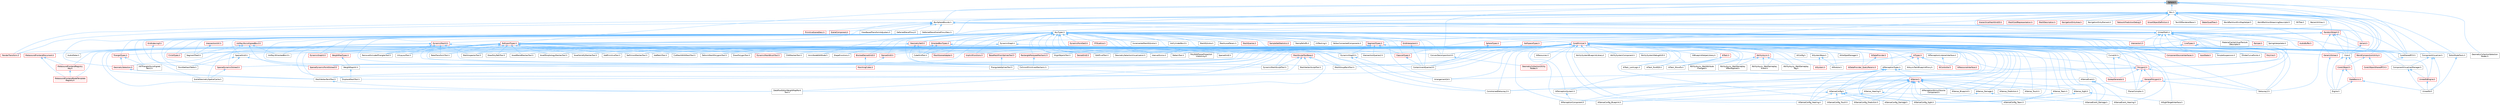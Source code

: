 digraph "Sphere.h"
{
 // INTERACTIVE_SVG=YES
 // LATEX_PDF_SIZE
  bgcolor="transparent";
  edge [fontname=Helvetica,fontsize=10,labelfontname=Helvetica,labelfontsize=10];
  node [fontname=Helvetica,fontsize=10,shape=box,height=0.2,width=0.4];
  Node1 [id="Node000001",label="Sphere.h",height=0.2,width=0.4,color="gray40", fillcolor="grey60", style="filled", fontcolor="black",tooltip=" "];
  Node1 -> Node2 [id="edge1_Node000001_Node000002",dir="back",color="steelblue1",style="solid",tooltip=" "];
  Node2 [id="Node000002",label="AnimNodeEditMode.h",height=0.2,width=0.4,color="grey40", fillcolor="white", style="filled",URL="$df/df6/AnimNodeEditMode_8h.html",tooltip=" "];
  Node1 -> Node3 [id="edge2_Node000001_Node000003",dir="back",color="steelblue1",style="solid",tooltip=" "];
  Node3 [id="Node000003",label="Box.h",height=0.2,width=0.4,color="grey40", fillcolor="white", style="filled",URL="$de/d0f/Box_8h.html",tooltip=" "];
  Node3 -> Node4 [id="edge3_Node000003_Node000004",dir="back",color="steelblue1",style="solid",tooltip=" "];
  Node4 [id="Node000004",label="BVTree.h",height=0.2,width=0.4,color="grey40", fillcolor="white", style="filled",URL="$d0/d4e/BVTree_8h.html",tooltip=" "];
  Node3 -> Node5 [id="edge4_Node000003_Node000005",dir="back",color="steelblue1",style="solid",tooltip=" "];
  Node5 [id="Node000005",label="BezierUtilities.h",height=0.2,width=0.4,color="grey40", fillcolor="white", style="filled",URL="$d4/db1/BezierUtilities_8h.html",tooltip=" "];
  Node3 -> Node6 [id="edge5_Node000003_Node000006",dir="back",color="steelblue1",style="solid",tooltip=" "];
  Node6 [id="Node000006",label="BoxSphereBounds.h",height=0.2,width=0.4,color="grey40", fillcolor="white", style="filled",URL="$d3/d0a/BoxSphereBounds_8h.html",tooltip=" "];
  Node6 -> Node7 [id="edge6_Node000006_Node000007",dir="back",color="steelblue1",style="solid",tooltip=" "];
  Node7 [id="Node000007",label="Core.h",height=0.2,width=0.4,color="grey40", fillcolor="white", style="filled",URL="$d6/dd7/Core_8h.html",tooltip=" "];
  Node7 -> Node8 [id="edge7_Node000007_Node000008",dir="back",color="steelblue1",style="solid",tooltip=" "];
  Node8 [id="Node000008",label="CoreUObject.h",height=0.2,width=0.4,color="red", fillcolor="#FFF0F0", style="filled",URL="$d0/ded/CoreUObject_8h.html",tooltip=" "];
  Node8 -> Node9 [id="edge8_Node000008_Node000009",dir="back",color="steelblue1",style="solid",tooltip=" "];
  Node9 [id="Node000009",label="Engine.h",height=0.2,width=0.4,color="grey40", fillcolor="white", style="filled",URL="$d1/d34/Public_2Engine_8h.html",tooltip=" "];
  Node8 -> Node11 [id="edge9_Node000008_Node000011",dir="back",color="steelblue1",style="solid",tooltip=" "];
  Node11 [id="Node000011",label="SlateBasics.h",height=0.2,width=0.4,color="red", fillcolor="#FFF0F0", style="filled",URL="$da/d2f/SlateBasics_8h.html",tooltip=" "];
  Node11 -> Node9 [id="edge10_Node000011_Node000009",dir="back",color="steelblue1",style="solid",tooltip=" "];
  Node11 -> Node14 [id="edge11_Node000011_Node000014",dir="back",color="steelblue1",style="solid",tooltip=" "];
  Node14 [id="Node000014",label="UnrealEd.h",height=0.2,width=0.4,color="grey40", fillcolor="white", style="filled",URL="$d2/d5f/UnrealEd_8h.html",tooltip=" "];
  Node7 -> Node9 [id="edge12_Node000007_Node000009",dir="back",color="steelblue1",style="solid",tooltip=" "];
  Node7 -> Node11 [id="edge13_Node000007_Node000011",dir="back",color="steelblue1",style="solid",tooltip=" "];
  Node6 -> Node16 [id="edge14_Node000006_Node000016",dir="back",color="steelblue1",style="solid",tooltip=" "];
  Node16 [id="Node000016",label="CoreMinimal.h",height=0.2,width=0.4,color="red", fillcolor="#FFF0F0", style="filled",URL="$d7/d67/CoreMinimal_8h.html",tooltip=" "];
  Node16 -> Node17 [id="edge15_Node000016_Node000017",dir="back",color="steelblue1",style="solid",tooltip=" "];
  Node17 [id="Node000017",label="AIAsyncTaskBlueprintProxy.h",height=0.2,width=0.4,color="grey40", fillcolor="white", style="filled",URL="$db/d07/AIAsyncTaskBlueprintProxy_8h.html",tooltip=" "];
  Node16 -> Node18 [id="edge16_Node000016_Node000018",dir="back",color="steelblue1",style="solid",tooltip=" "];
  Node18 [id="Node000018",label="AIBlueprintHelperLibrary.h",height=0.2,width=0.4,color="grey40", fillcolor="white", style="filled",URL="$dc/d00/AIBlueprintHelperLibrary_8h.html",tooltip=" "];
  Node16 -> Node19 [id="edge17_Node000016_Node000019",dir="back",color="steelblue1",style="solid",tooltip=" "];
  Node19 [id="Node000019",label="AIConfig.h",height=0.2,width=0.4,color="grey40", fillcolor="white", style="filled",URL="$da/da3/AIConfig_8h.html",tooltip=" "];
  Node16 -> Node20 [id="edge18_Node000016_Node000020",dir="back",color="steelblue1",style="solid",tooltip=" "];
  Node20 [id="Node000020",label="AIController.h",height=0.2,width=0.4,color="red", fillcolor="#FFF0F0", style="filled",URL="$d7/dd8/AIController_8h.html",tooltip=" "];
  Node16 -> Node23 [id="edge19_Node000016_Node000023",dir="back",color="steelblue1",style="solid",tooltip=" "];
  Node23 [id="Node000023",label="AIDataProvider.h",height=0.2,width=0.4,color="red", fillcolor="#FFF0F0", style="filled",URL="$dd/d5b/AIDataProvider_8h.html",tooltip=" "];
  Node23 -> Node24 [id="edge20_Node000023_Node000024",dir="back",color="steelblue1",style="solid",tooltip=" "];
  Node24 [id="Node000024",label="AIDataProvider_QueryParams.h",height=0.2,width=0.4,color="red", fillcolor="#FFF0F0", style="filled",URL="$d3/dd9/AIDataProvider__QueryParams_8h.html",tooltip=" "];
  Node16 -> Node24 [id="edge21_Node000016_Node000024",dir="back",color="steelblue1",style="solid",tooltip=" "];
  Node16 -> Node34 [id="edge22_Node000016_Node000034",dir="back",color="steelblue1",style="solid",tooltip=" "];
  Node34 [id="Node000034",label="AIHotSpotManager.h",height=0.2,width=0.4,color="grey40", fillcolor="white", style="filled",URL="$da/d1d/AIHotSpotManager_8h.html",tooltip=" "];
  Node16 -> Node35 [id="edge23_Node000016_Node000035",dir="back",color="steelblue1",style="solid",tooltip=" "];
  Node35 [id="Node000035",label="AIModule.h",height=0.2,width=0.4,color="grey40", fillcolor="white", style="filled",URL="$d9/df1/AIModule_8h.html",tooltip=" "];
  Node16 -> Node36 [id="edge24_Node000016_Node000036",dir="back",color="steelblue1",style="solid",tooltip=" "];
  Node36 [id="Node000036",label="AIPerceptionComponent.h",height=0.2,width=0.4,color="grey40", fillcolor="white", style="filled",URL="$d6/d0a/AIPerceptionComponent_8h.html",tooltip=" "];
  Node16 -> Node37 [id="edge25_Node000016_Node000037",dir="back",color="steelblue1",style="solid",tooltip=" "];
  Node37 [id="Node000037",label="AIPerceptionListenerInterface.h",height=0.2,width=0.4,color="grey40", fillcolor="white", style="filled",URL="$d4/dd7/AIPerceptionListenerInterface_8h.html",tooltip=" "];
  Node37 -> Node20 [id="edge26_Node000037_Node000020",dir="back",color="steelblue1",style="solid",tooltip=" "];
  Node16 -> Node38 [id="edge27_Node000016_Node000038",dir="back",color="steelblue1",style="solid",tooltip=" "];
  Node38 [id="Node000038",label="AIPerceptionStimuliSource\lComponent.h",height=0.2,width=0.4,color="grey40", fillcolor="white", style="filled",URL="$df/da3/AIPerceptionStimuliSourceComponent_8h.html",tooltip=" "];
  Node16 -> Node39 [id="edge28_Node000016_Node000039",dir="back",color="steelblue1",style="solid",tooltip=" "];
  Node39 [id="Node000039",label="AIPerceptionSystem.h",height=0.2,width=0.4,color="grey40", fillcolor="white", style="filled",URL="$d0/d08/AIPerceptionSystem_8h.html",tooltip=" "];
  Node39 -> Node36 [id="edge29_Node000039_Node000036",dir="back",color="steelblue1",style="solid",tooltip=" "];
  Node16 -> Node40 [id="edge30_Node000016_Node000040",dir="back",color="steelblue1",style="solid",tooltip=" "];
  Node40 [id="Node000040",label="AIPerceptionTypes.h",height=0.2,width=0.4,color="grey40", fillcolor="white", style="filled",URL="$de/d00/AIPerceptionTypes_8h.html",tooltip=" "];
  Node40 -> Node36 [id="edge31_Node000040_Node000036",dir="back",color="steelblue1",style="solid",tooltip=" "];
  Node40 -> Node39 [id="edge32_Node000040_Node000039",dir="back",color="steelblue1",style="solid",tooltip=" "];
  Node40 -> Node41 [id="edge33_Node000040_Node000041",dir="back",color="steelblue1",style="solid",tooltip=" "];
  Node41 [id="Node000041",label="AISense.h",height=0.2,width=0.4,color="red", fillcolor="#FFF0F0", style="filled",URL="$d3/dbd/AISense_8h.html",tooltip=" "];
  Node41 -> Node36 [id="edge34_Node000041_Node000036",dir="back",color="steelblue1",style="solid",tooltip=" "];
  Node41 -> Node38 [id="edge35_Node000041_Node000038",dir="back",color="steelblue1",style="solid",tooltip=" "];
  Node41 -> Node39 [id="edge36_Node000041_Node000039",dir="back",color="steelblue1",style="solid",tooltip=" "];
  Node41 -> Node42 [id="edge37_Node000041_Node000042",dir="back",color="steelblue1",style="solid",tooltip=" "];
  Node42 [id="Node000042",label="AISenseConfig.h",height=0.2,width=0.4,color="grey40", fillcolor="white", style="filled",URL="$d4/d73/AISenseConfig_8h.html",tooltip=" "];
  Node42 -> Node43 [id="edge38_Node000042_Node000043",dir="back",color="steelblue1",style="solid",tooltip=" "];
  Node43 [id="Node000043",label="AISenseConfig_Blueprint.h",height=0.2,width=0.4,color="grey40", fillcolor="white", style="filled",URL="$d7/ddf/AISenseConfig__Blueprint_8h.html",tooltip=" "];
  Node42 -> Node44 [id="edge39_Node000042_Node000044",dir="back",color="steelblue1",style="solid",tooltip=" "];
  Node44 [id="Node000044",label="AISenseConfig_Damage.h",height=0.2,width=0.4,color="grey40", fillcolor="white", style="filled",URL="$d4/d13/AISenseConfig__Damage_8h.html",tooltip=" "];
  Node42 -> Node45 [id="edge40_Node000042_Node000045",dir="back",color="steelblue1",style="solid",tooltip=" "];
  Node45 [id="Node000045",label="AISenseConfig_Hearing.h",height=0.2,width=0.4,color="grey40", fillcolor="white", style="filled",URL="$df/d81/AISenseConfig__Hearing_8h.html",tooltip=" "];
  Node42 -> Node46 [id="edge41_Node000042_Node000046",dir="back",color="steelblue1",style="solid",tooltip=" "];
  Node46 [id="Node000046",label="AISenseConfig_Prediction.h",height=0.2,width=0.4,color="grey40", fillcolor="white", style="filled",URL="$d2/d6e/AISenseConfig__Prediction_8h.html",tooltip=" "];
  Node42 -> Node47 [id="edge42_Node000042_Node000047",dir="back",color="steelblue1",style="solid",tooltip=" "];
  Node47 [id="Node000047",label="AISenseConfig_Sight.h",height=0.2,width=0.4,color="grey40", fillcolor="white", style="filled",URL="$d7/d17/AISenseConfig__Sight_8h.html",tooltip=" "];
  Node42 -> Node48 [id="edge43_Node000042_Node000048",dir="back",color="steelblue1",style="solid",tooltip=" "];
  Node48 [id="Node000048",label="AISenseConfig_Team.h",height=0.2,width=0.4,color="grey40", fillcolor="white", style="filled",URL="$dc/daf/AISenseConfig__Team_8h.html",tooltip=" "];
  Node42 -> Node49 [id="edge44_Node000042_Node000049",dir="back",color="steelblue1",style="solid",tooltip=" "];
  Node49 [id="Node000049",label="AISenseConfig_Touch.h",height=0.2,width=0.4,color="grey40", fillcolor="white", style="filled",URL="$df/d3a/AISenseConfig__Touch_8h.html",tooltip=" "];
  Node41 -> Node43 [id="edge45_Node000041_Node000043",dir="back",color="steelblue1",style="solid",tooltip=" "];
  Node41 -> Node44 [id="edge46_Node000041_Node000044",dir="back",color="steelblue1",style="solid",tooltip=" "];
  Node41 -> Node45 [id="edge47_Node000041_Node000045",dir="back",color="steelblue1",style="solid",tooltip=" "];
  Node41 -> Node46 [id="edge48_Node000041_Node000046",dir="back",color="steelblue1",style="solid",tooltip=" "];
  Node41 -> Node47 [id="edge49_Node000041_Node000047",dir="back",color="steelblue1",style="solid",tooltip=" "];
  Node41 -> Node48 [id="edge50_Node000041_Node000048",dir="back",color="steelblue1",style="solid",tooltip=" "];
  Node41 -> Node49 [id="edge51_Node000041_Node000049",dir="back",color="steelblue1",style="solid",tooltip=" "];
  Node41 -> Node50 [id="edge52_Node000041_Node000050",dir="back",color="steelblue1",style="solid",tooltip=" "];
  Node50 [id="Node000050",label="AISense_Blueprint.h",height=0.2,width=0.4,color="grey40", fillcolor="white", style="filled",URL="$d6/d30/AISense__Blueprint_8h.html",tooltip=" "];
  Node41 -> Node51 [id="edge53_Node000041_Node000051",dir="back",color="steelblue1",style="solid",tooltip=" "];
  Node51 [id="Node000051",label="AISense_Damage.h",height=0.2,width=0.4,color="grey40", fillcolor="white", style="filled",URL="$dd/d37/AISense__Damage_8h.html",tooltip=" "];
  Node51 -> Node44 [id="edge54_Node000051_Node000044",dir="back",color="steelblue1",style="solid",tooltip=" "];
  Node51 -> Node52 [id="edge55_Node000051_Node000052",dir="back",color="steelblue1",style="solid",tooltip=" "];
  Node52 [id="Node000052",label="AISenseEvent_Damage.h",height=0.2,width=0.4,color="grey40", fillcolor="white", style="filled",URL="$db/d23/AISenseEvent__Damage_8h.html",tooltip=" "];
  Node41 -> Node53 [id="edge56_Node000041_Node000053",dir="back",color="steelblue1",style="solid",tooltip=" "];
  Node53 [id="Node000053",label="AISense_Hearing.h",height=0.2,width=0.4,color="grey40", fillcolor="white", style="filled",URL="$dc/d03/AISense__Hearing_8h.html",tooltip=" "];
  Node53 -> Node45 [id="edge57_Node000053_Node000045",dir="back",color="steelblue1",style="solid",tooltip=" "];
  Node53 -> Node54 [id="edge58_Node000053_Node000054",dir="back",color="steelblue1",style="solid",tooltip=" "];
  Node54 [id="Node000054",label="AISenseEvent_Hearing.h",height=0.2,width=0.4,color="grey40", fillcolor="white", style="filled",URL="$df/d3a/AISenseEvent__Hearing_8h.html",tooltip=" "];
  Node41 -> Node55 [id="edge59_Node000041_Node000055",dir="back",color="steelblue1",style="solid",tooltip=" "];
  Node55 [id="Node000055",label="AISense_Prediction.h",height=0.2,width=0.4,color="grey40", fillcolor="white", style="filled",URL="$d4/de0/AISense__Prediction_8h.html",tooltip=" "];
  Node41 -> Node56 [id="edge60_Node000041_Node000056",dir="back",color="steelblue1",style="solid",tooltip=" "];
  Node56 [id="Node000056",label="AISense_Sight.h",height=0.2,width=0.4,color="grey40", fillcolor="white", style="filled",URL="$d7/d6f/AISense__Sight_8h.html",tooltip=" "];
  Node56 -> Node47 [id="edge61_Node000056_Node000047",dir="back",color="steelblue1",style="solid",tooltip=" "];
  Node56 -> Node57 [id="edge62_Node000056_Node000057",dir="back",color="steelblue1",style="solid",tooltip=" "];
  Node57 [id="Node000057",label="AISightTargetInterface.h",height=0.2,width=0.4,color="grey40", fillcolor="white", style="filled",URL="$d0/dd7/AISightTargetInterface_8h.html",tooltip=" "];
  Node41 -> Node58 [id="edge63_Node000041_Node000058",dir="back",color="steelblue1",style="solid",tooltip=" "];
  Node58 [id="Node000058",label="AISense_Team.h",height=0.2,width=0.4,color="grey40", fillcolor="white", style="filled",URL="$d7/d7a/AISense__Team_8h.html",tooltip=" "];
  Node58 -> Node48 [id="edge64_Node000058_Node000048",dir="back",color="steelblue1",style="solid",tooltip=" "];
  Node41 -> Node59 [id="edge65_Node000041_Node000059",dir="back",color="steelblue1",style="solid",tooltip=" "];
  Node59 [id="Node000059",label="AISense_Touch.h",height=0.2,width=0.4,color="grey40", fillcolor="white", style="filled",URL="$d6/db4/AISense__Touch_8h.html",tooltip=" "];
  Node40 -> Node42 [id="edge66_Node000040_Node000042",dir="back",color="steelblue1",style="solid",tooltip=" "];
  Node40 -> Node45 [id="edge67_Node000040_Node000045",dir="back",color="steelblue1",style="solid",tooltip=" "];
  Node40 -> Node47 [id="edge68_Node000040_Node000047",dir="back",color="steelblue1",style="solid",tooltip=" "];
  Node40 -> Node60 [id="edge69_Node000040_Node000060",dir="back",color="steelblue1",style="solid",tooltip=" "];
  Node60 [id="Node000060",label="AISenseEvent.h",height=0.2,width=0.4,color="grey40", fillcolor="white", style="filled",URL="$de/d44/AISenseEvent_8h.html",tooltip=" "];
  Node60 -> Node52 [id="edge70_Node000060_Node000052",dir="back",color="steelblue1",style="solid",tooltip=" "];
  Node60 -> Node54 [id="edge71_Node000060_Node000054",dir="back",color="steelblue1",style="solid",tooltip=" "];
  Node16 -> Node61 [id="edge72_Node000016_Node000061",dir="back",color="steelblue1",style="solid",tooltip=" "];
  Node61 [id="Node000061",label="AIResourceInterface.h",height=0.2,width=0.4,color="red", fillcolor="#FFF0F0", style="filled",URL="$dd/d0d/AIResourceInterface_8h.html",tooltip=" "];
  Node16 -> Node118 [id="edge73_Node000016_Node000118",dir="back",color="steelblue1",style="solid",tooltip=" "];
  Node118 [id="Node000118",label="AIResources.h",height=0.2,width=0.4,color="grey40", fillcolor="white", style="filled",URL="$d9/db0/AIResources_8h.html",tooltip=" "];
  Node16 -> Node41 [id="edge74_Node000016_Node000041",dir="back",color="steelblue1",style="solid",tooltip=" "];
  Node16 -> Node42 [id="edge75_Node000016_Node000042",dir="back",color="steelblue1",style="solid",tooltip=" "];
  Node16 -> Node43 [id="edge76_Node000016_Node000043",dir="back",color="steelblue1",style="solid",tooltip=" "];
  Node16 -> Node44 [id="edge77_Node000016_Node000044",dir="back",color="steelblue1",style="solid",tooltip=" "];
  Node16 -> Node45 [id="edge78_Node000016_Node000045",dir="back",color="steelblue1",style="solid",tooltip=" "];
  Node16 -> Node46 [id="edge79_Node000016_Node000046",dir="back",color="steelblue1",style="solid",tooltip=" "];
  Node16 -> Node47 [id="edge80_Node000016_Node000047",dir="back",color="steelblue1",style="solid",tooltip=" "];
  Node16 -> Node48 [id="edge81_Node000016_Node000048",dir="back",color="steelblue1",style="solid",tooltip=" "];
  Node16 -> Node49 [id="edge82_Node000016_Node000049",dir="back",color="steelblue1",style="solid",tooltip=" "];
  Node16 -> Node60 [id="edge83_Node000016_Node000060",dir="back",color="steelblue1",style="solid",tooltip=" "];
  Node16 -> Node52 [id="edge84_Node000016_Node000052",dir="back",color="steelblue1",style="solid",tooltip=" "];
  Node16 -> Node54 [id="edge85_Node000016_Node000054",dir="back",color="steelblue1",style="solid",tooltip=" "];
  Node16 -> Node50 [id="edge86_Node000016_Node000050",dir="back",color="steelblue1",style="solid",tooltip=" "];
  Node16 -> Node51 [id="edge87_Node000016_Node000051",dir="back",color="steelblue1",style="solid",tooltip=" "];
  Node16 -> Node53 [id="edge88_Node000016_Node000053",dir="back",color="steelblue1",style="solid",tooltip=" "];
  Node16 -> Node55 [id="edge89_Node000016_Node000055",dir="back",color="steelblue1",style="solid",tooltip=" "];
  Node16 -> Node56 [id="edge90_Node000016_Node000056",dir="back",color="steelblue1",style="solid",tooltip=" "];
  Node16 -> Node58 [id="edge91_Node000016_Node000058",dir="back",color="steelblue1",style="solid",tooltip=" "];
  Node16 -> Node59 [id="edge92_Node000016_Node000059",dir="back",color="steelblue1",style="solid",tooltip=" "];
  Node16 -> Node57 [id="edge93_Node000016_Node000057",dir="back",color="steelblue1",style="solid",tooltip=" "];
  Node16 -> Node119 [id="edge94_Node000016_Node000119",dir="back",color="steelblue1",style="solid",tooltip=" "];
  Node119 [id="Node000119",label="AISystem.h",height=0.2,width=0.4,color="red", fillcolor="#FFF0F0", style="filled",URL="$d0/d71/AISystem_8h.html",tooltip=" "];
  Node16 -> Node124 [id="edge95_Node000016_Node000124",dir="back",color="steelblue1",style="solid",tooltip=" "];
  Node124 [id="Node000124",label="AISystemBase.h",height=0.2,width=0.4,color="grey40", fillcolor="white", style="filled",URL="$d5/d44/AISystemBase_8h.html",tooltip=" "];
  Node124 -> Node35 [id="edge96_Node000124_Node000035",dir="back",color="steelblue1",style="solid",tooltip=" "];
  Node124 -> Node119 [id="edge97_Node000124_Node000119",dir="back",color="steelblue1",style="solid",tooltip=" "];
  Node16 -> Node125 [id="edge98_Node000016_Node000125",dir="back",color="steelblue1",style="solid",tooltip=" "];
  Node125 [id="Node000125",label="AITask.h",height=0.2,width=0.4,color="red", fillcolor="#FFF0F0", style="filled",URL="$d6/de2/AITask_8h.html",tooltip=" "];
  Node125 -> Node126 [id="edge99_Node000125_Node000126",dir="back",color="steelblue1",style="solid",tooltip=" "];
  Node126 [id="Node000126",label="AITask_LockLogic.h",height=0.2,width=0.4,color="grey40", fillcolor="white", style="filled",URL="$d8/d28/AITask__LockLogic_8h.html",tooltip=" "];
  Node125 -> Node115 [id="edge100_Node000125_Node000115",dir="back",color="steelblue1",style="solid",tooltip=" "];
  Node115 [id="Node000115",label="AITask_MoveTo.h",height=0.2,width=0.4,color="grey40", fillcolor="white", style="filled",URL="$d4/dc4/AITask__MoveTo_8h.html",tooltip=" "];
  Node125 -> Node127 [id="edge101_Node000125_Node000127",dir="back",color="steelblue1",style="solid",tooltip=" "];
  Node127 [id="Node000127",label="AITask_RunEQS.h",height=0.2,width=0.4,color="grey40", fillcolor="white", style="filled",URL="$d9/d9f/AITask__RunEQS_8h.html",tooltip=" "];
  Node16 -> Node126 [id="edge102_Node000016_Node000126",dir="back",color="steelblue1",style="solid",tooltip=" "];
  Node16 -> Node115 [id="edge103_Node000016_Node000115",dir="back",color="steelblue1",style="solid",tooltip=" "];
  Node16 -> Node127 [id="edge104_Node000016_Node000127",dir="back",color="steelblue1",style="solid",tooltip=" "];
  Node16 -> Node128 [id="edge105_Node000016_Node000128",dir="back",color="steelblue1",style="solid",tooltip=" "];
  Node128 [id="Node000128",label="AITypes.h",height=0.2,width=0.4,color="red", fillcolor="#FFF0F0", style="filled",URL="$dd/d64/AITypes_8h.html",tooltip=" "];
  Node128 -> Node17 [id="edge106_Node000128_Node000017",dir="back",color="steelblue1",style="solid",tooltip=" "];
  Node128 -> Node20 [id="edge107_Node000128_Node000020",dir="back",color="steelblue1",style="solid",tooltip=" "];
  Node128 -> Node40 [id="edge108_Node000128_Node000040",dir="back",color="steelblue1",style="solid",tooltip=" "];
  Node128 -> Node61 [id="edge109_Node000128_Node000061",dir="back",color="steelblue1",style="solid",tooltip=" "];
  Node128 -> Node115 [id="edge110_Node000128_Node000115",dir="back",color="steelblue1",style="solid",tooltip=" "];
  Node16 -> Node133 [id="edge111_Node000016_Node000133",dir="back",color="steelblue1",style="solid",tooltip=" "];
  Node133 [id="Node000133",label="AbilityAsync.h",height=0.2,width=0.4,color="red", fillcolor="#FFF0F0", style="filled",URL="$d8/dce/AbilityAsync_8h.html",tooltip=" "];
  Node133 -> Node134 [id="edge112_Node000133_Node000134",dir="back",color="steelblue1",style="solid",tooltip=" "];
  Node134 [id="Node000134",label="AbilityAsync_WaitAttribute\lChanged.h",height=0.2,width=0.4,color="grey40", fillcolor="white", style="filled",URL="$d8/d81/AbilityAsync__WaitAttributeChanged_8h.html",tooltip=" "];
  Node133 -> Node135 [id="edge113_Node000133_Node000135",dir="back",color="steelblue1",style="solid",tooltip=" "];
  Node135 [id="Node000135",label="AbilityAsync_WaitGameplay\lEffectApplied.h",height=0.2,width=0.4,color="grey40", fillcolor="white", style="filled",URL="$dd/d1a/AbilityAsync__WaitGameplayEffectApplied_8h.html",tooltip=" "];
  Node133 -> Node136 [id="edge114_Node000133_Node000136",dir="back",color="steelblue1",style="solid",tooltip=" "];
  Node136 [id="Node000136",label="AbilityAsync_WaitGameplay\lEvent.h",height=0.2,width=0.4,color="grey40", fillcolor="white", style="filled",URL="$d4/d2d/AbilityAsync__WaitGameplayEvent_8h.html",tooltip=" "];
  Node133 -> Node137 [id="edge115_Node000133_Node000137",dir="back",color="steelblue1",style="solid",tooltip=" "];
  Node137 [id="Node000137",label="AbilityAsync_WaitGameplay\lTag.h",height=0.2,width=0.4,color="grey40", fillcolor="white", style="filled",URL="$d8/dc5/AbilityAsync__WaitGameplayTag_8h.html",tooltip=" "];
  Node16 -> Node134 [id="edge116_Node000016_Node000134",dir="back",color="steelblue1",style="solid",tooltip=" "];
  Node16 -> Node135 [id="edge117_Node000016_Node000135",dir="back",color="steelblue1",style="solid",tooltip=" "];
  Node16 -> Node136 [id="edge118_Node000016_Node000136",dir="back",color="steelblue1",style="solid",tooltip=" "];
  Node16 -> Node137 [id="edge119_Node000016_Node000137",dir="back",color="steelblue1",style="solid",tooltip=" "];
  Node16 -> Node140 [id="edge120_Node000016_Node000140",dir="back",color="steelblue1",style="solid",tooltip=" "];
  Node140 [id="Node000140",label="AbilitySystemBlueprintLibrary.h",height=0.2,width=0.4,color="grey40", fillcolor="white", style="filled",URL="$d5/dd6/AbilitySystemBlueprintLibrary_8h.html",tooltip=" "];
  Node16 -> Node141 [id="edge121_Node000016_Node000141",dir="back",color="steelblue1",style="solid",tooltip=" "];
  Node141 [id="Node000141",label="AbilitySystemComponent.h",height=0.2,width=0.4,color="grey40", fillcolor="white", style="filled",URL="$d0/da3/AbilitySystemComponent_8h.html",tooltip=" "];
  Node16 -> Node142 [id="edge122_Node000016_Node000142",dir="back",color="steelblue1",style="solid",tooltip=" "];
  Node142 [id="Node000142",label="AbilitySystemDebugHUD.h",height=0.2,width=0.4,color="grey40", fillcolor="white", style="filled",URL="$dc/d84/AbilitySystemDebugHUD_8h.html",tooltip=" "];
  Node16 -> Node319 [id="edge123_Node000016_Node000319",dir="back",color="steelblue1",style="solid",tooltip=" "];
  Node319 [id="Node000319",label="AddPatchTool.h",height=0.2,width=0.4,color="grey40", fillcolor="white", style="filled",URL="$d5/deb/AddPatchTool_8h.html",tooltip=" "];
  Node16 -> Node320 [id="edge124_Node000016_Node000320",dir="back",color="steelblue1",style="solid",tooltip=" "];
  Node320 [id="Node000320",label="AddPrimitiveTool.h",height=0.2,width=0.4,color="grey40", fillcolor="white", style="filled",URL="$d5/dbf/AddPrimitiveTool_8h.html",tooltip=" "];
  Node16 -> Node451 [id="edge125_Node000016_Node000451",dir="back",color="steelblue1",style="solid",tooltip=" "];
  Node451 [id="Node000451",label="AlignObjectsTool.h",height=0.2,width=0.4,color="grey40", fillcolor="white", style="filled",URL="$da/d25/AlignObjectsTool_8h.html",tooltip=" "];
  Node16 -> Node2 [id="edge126_Node000016_Node000002",dir="back",color="steelblue1",style="solid",tooltip=" "];
  Node16 -> Node1836 [id="edge127_Node000016_Node001836",dir="back",color="steelblue1",style="solid",tooltip=" "];
  Node1836 [id="Node001836",label="Arrangement2d.h",height=0.2,width=0.4,color="grey40", fillcolor="white", style="filled",URL="$de/d7e/Arrangement2d_8h.html",tooltip=" "];
  Node16 -> Node355 [id="edge128_Node000016_Node000355",dir="back",color="steelblue1",style="solid",tooltip=" "];
  Node355 [id="Node000355",label="BakeTransformTool.h",height=0.2,width=0.4,color="grey40", fillcolor="white", style="filled",URL="$dc/d39/BakeTransformTool_8h.html",tooltip=" "];
  Node16 -> Node365 [id="edge129_Node000016_Node000365",dir="back",color="steelblue1",style="solid",tooltip=" "];
  Node365 [id="Node000365",label="BaseMeshFromSplinesTool.h",height=0.2,width=0.4,color="red", fillcolor="#FFF0F0", style="filled",URL="$da/d31/BaseMeshFromSplinesTool_8h.html",tooltip=" "];
  Node365 -> Node367 [id="edge130_Node000365_Node000367",dir="back",color="steelblue1",style="solid",tooltip=" "];
  Node367 [id="Node000367",label="TriangulateSplinesTool.h",height=0.2,width=0.4,color="grey40", fillcolor="white", style="filled",URL="$d9/de6/TriangulateSplinesTool_8h.html",tooltip=" "];
  Node16 -> Node2225 [id="edge131_Node000016_Node002225",dir="back",color="steelblue1",style="solid",tooltip=" "];
  Node2225 [id="Node002225",label="BlockedDenseGrid3.h",height=0.2,width=0.4,color="red", fillcolor="#FFF0F0", style="filled",URL="$d1/ddb/BlockedDenseGrid3_8h.html",tooltip=" "];
  Node2225 -> Node2226 [id="edge132_Node002225_Node002226",dir="back",color="steelblue1",style="solid",tooltip=" "];
  Node2226 [id="Node002226",label="MarchingCubes.h",height=0.2,width=0.4,color="red", fillcolor="#FFF0F0", style="filled",URL="$d8/d16/MarchingCubes_8h.html",tooltip=" "];
  Node16 -> Node361 [id="edge133_Node000016_Node000361",dir="back",color="steelblue1",style="solid",tooltip=" "];
  Node361 [id="Node000361",label="CSGMeshesTool.h",height=0.2,width=0.4,color="grey40", fillcolor="white", style="filled",URL="$db/dd1/CSGMeshesTool_8h.html",tooltip=" "];
  Node16 -> Node2106 [id="edge134_Node000016_Node002106",dir="back",color="steelblue1",style="solid",tooltip=" "];
  Node2106 [id="Node002106",label="CollisionPrimitivesMechanic.h",height=0.2,width=0.4,color="grey40", fillcolor="white", style="filled",URL="$d7/d16/CollisionPrimitivesMechanic_8h.html",tooltip=" "];
  Node16 -> Node3520 [id="edge135_Node000016_Node003520",dir="back",color="steelblue1",style="solid",tooltip=" "];
  Node3520 [id="Node003520",label="ComponentSourceInterfaces.h",height=0.2,width=0.4,color="red", fillcolor="#FFF0F0", style="filled",URL="$d0/d45/ComponentSourceInterfaces_8h.html",tooltip=" "];
  Node16 -> Node2463 [id="edge136_Node000016_Node002463",dir="back",color="steelblue1",style="solid",tooltip=" "];
  Node2463 [id="Node002463",label="ComponentVisualizer.h",height=0.2,width=0.4,color="grey40", fillcolor="white", style="filled",URL="$d3/d9b/ComponentVisualizer_8h.html",tooltip=" "];
  Node2463 -> Node2464 [id="edge137_Node002463_Node002464",dir="back",color="steelblue1",style="solid",tooltip=" "];
  Node2464 [id="Node002464",label="ComponentVisualizerManager.h",height=0.2,width=0.4,color="grey40", fillcolor="white", style="filled",URL="$d5/d81/ComponentVisualizerManager_8h.html",tooltip=" "];
  Node2464 -> Node14 [id="edge138_Node002464_Node000014",dir="back",color="steelblue1",style="solid",tooltip=" "];
  Node2464 -> Node1496 [id="edge139_Node002464_Node001496",dir="back",color="steelblue1",style="solid",tooltip=" "];
  Node1496 [id="Node001496",label="UnrealEdEngine.h",height=0.2,width=0.4,color="red", fillcolor="#FFF0F0", style="filled",URL="$d2/d51/UnrealEdEngine_8h.html",tooltip=" "];
  Node1496 -> Node14 [id="edge140_Node001496_Node000014",dir="back",color="steelblue1",style="solid",tooltip=" "];
  Node2463 -> Node14 [id="edge141_Node002463_Node000014",dir="back",color="steelblue1",style="solid",tooltip=" "];
  Node2463 -> Node1496 [id="edge142_Node002463_Node001496",dir="back",color="steelblue1",style="solid",tooltip=" "];
  Node16 -> Node2464 [id="edge143_Node000016_Node002464",dir="back",color="steelblue1",style="solid",tooltip=" "];
  Node16 -> Node3718 [id="edge144_Node000016_Node003718",dir="back",color="steelblue1",style="solid",tooltip=" "];
  Node3718 [id="Node003718",label="ConstrainedDelaunay2.h",height=0.2,width=0.4,color="grey40", fillcolor="white", style="filled",URL="$de/dbf/ConstrainedDelaunay2_8h.html",tooltip=" "];
  Node16 -> Node3736 [id="edge145_Node000016_Node003736",dir="back",color="steelblue1",style="solid",tooltip=" "];
  Node3736 [id="Node003736",label="ContainmentQueries3.h",height=0.2,width=0.4,color="grey40", fillcolor="white", style="filled",URL="$d5/dc8/ContainmentQueries3_8h.html",tooltip=" "];
  Node16 -> Node3753 [id="edge146_Node000016_Node003753",dir="back",color="steelblue1",style="solid",tooltip=" "];
  Node3753 [id="Node003753",label="ConvexDecomposition3.h",height=0.2,width=0.4,color="grey40", fillcolor="white", style="filled",URL="$d4/d2b/ConvexDecomposition3_8h.html",tooltip=" "];
  Node3753 -> Node3754 [id="edge147_Node003753_Node003754",dir="back",color="steelblue1",style="solid",tooltip=" "];
  Node3754 [id="Node003754",label="GeometryCollectionUtility\lNodes.h",height=0.2,width=0.4,color="red", fillcolor="#FFF0F0", style="filled",URL="$d7/da4/GeometryCollectionUtilityNodes_8h.html",tooltip=" "];
  Node16 -> Node7 [id="edge148_Node000016_Node000007",dir="back",color="steelblue1",style="solid",tooltip=" "];
  Node16 -> Node3773 [id="edge149_Node000016_Node003773",dir="back",color="steelblue1",style="solid",tooltip=" "];
  Node3773 [id="Node003773",label="CoreSharedPCH.h",height=0.2,width=0.4,color="grey40", fillcolor="white", style="filled",URL="$d8/de5/CoreSharedPCH_8h.html",tooltip=" "];
  Node3773 -> Node2964 [id="edge150_Node003773_Node002964",dir="back",color="steelblue1",style="solid",tooltip=" "];
  Node2964 [id="Node002964",label="CoreUObjectSharedPCH.h",height=0.2,width=0.4,color="red", fillcolor="#FFF0F0", style="filled",URL="$de/d2f/CoreUObjectSharedPCH_8h.html",tooltip=" "];
  Node16 -> Node2107 [id="edge151_Node000016_Node002107",dir="back",color="steelblue1",style="solid",tooltip=" "];
  Node2107 [id="Node002107",label="CubeGridTool.h",height=0.2,width=0.4,color="grey40", fillcolor="white", style="filled",URL="$d3/d38/CubeGridTool_8h.html",tooltip=" "];
  Node16 -> Node363 [id="edge152_Node000016_Node000363",dir="back",color="steelblue1",style="solid",tooltip=" "];
  Node363 [id="Node000363",label="CutMeshWithMeshTool.h",height=0.2,width=0.4,color="grey40", fillcolor="white", style="filled",URL="$d2/d2c/CutMeshWithMeshTool_8h.html",tooltip=" "];
  Node16 -> Node327 [id="edge153_Node000016_Node000327",dir="back",color="steelblue1",style="solid",tooltip=" "];
  Node327 [id="Node000327",label="DataflowEditorWeightMapPaint\lTool.h",height=0.2,width=0.4,color="grey40", fillcolor="white", style="filled",URL="$db/d46/DataflowEditorWeightMapPaintTool_8h.html",tooltip=" "];
  Node16 -> Node328 [id="edge154_Node000016_Node000328",dir="back",color="steelblue1",style="solid",tooltip=" "];
  Node328 [id="Node000328",label="DeformMeshPolygonsTool.h",height=0.2,width=0.4,color="grey40", fillcolor="white", style="filled",URL="$db/d72/DeformMeshPolygonsTool_8h.html",tooltip=" "];
  Node16 -> Node3979 [id="edge155_Node000016_Node003979",dir="back",color="steelblue1",style="solid",tooltip=" "];
  Node3979 [id="Node003979",label="Delaunay2.h",height=0.2,width=0.4,color="grey40", fillcolor="white", style="filled",URL="$d2/d4c/Delaunay2_8h.html",tooltip=" "];
  Node16 -> Node3982 [id="edge156_Node000016_Node003982",dir="back",color="steelblue1",style="solid",tooltip=" "];
  Node3982 [id="Node003982",label="DenseGrid2.h",height=0.2,width=0.4,color="red", fillcolor="#FFF0F0", style="filled",URL="$dc/d2e/DenseGrid2_8h.html",tooltip=" "];
  Node16 -> Node4003 [id="edge157_Node000016_Node004003",dir="back",color="steelblue1",style="solid",tooltip=" "];
  Node4003 [id="Node004003",label="DenseGrid3.h",height=0.2,width=0.4,color="red", fillcolor="#FFF0F0", style="filled",URL="$d9/da6/DenseGrid3_8h.html",tooltip=" "];
  Node4003 -> Node2226 [id="edge158_Node004003_Node002226",dir="back",color="steelblue1",style="solid",tooltip=" "];
  Node16 -> Node371 [id="edge159_Node000016_Node000371",dir="back",color="steelblue1",style="solid",tooltip=" "];
  Node371 [id="Node000371",label="DisplaceMeshTool.h",height=0.2,width=0.4,color="grey40", fillcolor="white", style="filled",URL="$da/d28/DisplaceMeshTool_8h.html",tooltip=" "];
  Node16 -> Node390 [id="edge160_Node000016_Node000390",dir="back",color="steelblue1",style="solid",tooltip=" "];
  Node390 [id="Node000390",label="DrawPolyPathTool.h",height=0.2,width=0.4,color="grey40", fillcolor="white", style="filled",URL="$dc/d3e/DrawPolyPathTool_8h.html",tooltip=" "];
  Node16 -> Node352 [id="edge161_Node000016_Node000352",dir="back",color="steelblue1",style="solid",tooltip=" "];
  Node352 [id="Node000352",label="DrawPolygonTool.h",height=0.2,width=0.4,color="grey40", fillcolor="white", style="filled",URL="$d0/d15/DrawPolygonTool_8h.html",tooltip=" "];
  Node16 -> Node330 [id="edge162_Node000016_Node000330",dir="back",color="steelblue1",style="solid",tooltip=" "];
  Node330 [id="Node000330",label="DynamicMeshBrushTool.h",height=0.2,width=0.4,color="red", fillcolor="#FFF0F0", style="filled",URL="$da/d04/DynamicMeshBrushTool_8h.html",tooltip=" "];
  Node16 -> Node977 [id="edge163_Node000016_Node000977",dir="back",color="steelblue1",style="solid",tooltip=" "];
  Node977 [id="Node000977",label="DynamicMeshSculptTool.h",height=0.2,width=0.4,color="grey40", fillcolor="white", style="filled",URL="$d6/d16/DynamicMeshSculptTool_8h.html",tooltip=" "];
  Node16 -> Node2110 [id="edge164_Node000016_Node002110",dir="back",color="steelblue1",style="solid",tooltip=" "];
  Node2110 [id="Node002110",label="EditPivotTool.h",height=0.2,width=0.4,color="grey40", fillcolor="white", style="filled",URL="$de/dc7/EditPivotTool_8h.html",tooltip=" "];
  Node16 -> Node4485 [id="edge165_Node000016_Node004485",dir="back",color="steelblue1",style="solid",tooltip=" "];
  Node4485 [id="Node004485",label="EditorModeTools.h",height=0.2,width=0.4,color="grey40", fillcolor="white", style="filled",URL="$d3/d8a/EditorModeTools_8h.html",tooltip=" "];
  Node4485 -> Node14 [id="edge166_Node004485_Node000014",dir="back",color="steelblue1",style="solid",tooltip=" "];
  Node16 -> Node6182 [id="edge167_Node000016_Node006182",dir="back",color="steelblue1",style="solid",tooltip=" "];
  Node6182 [id="Node006182",label="GenericOctree.h",height=0.2,width=0.4,color="red", fillcolor="#FFF0F0", style="filled",URL="$de/de6/GenericOctree_8h.html",tooltip=" "];
  Node6182 -> Node9 [id="edge168_Node006182_Node000009",dir="back",color="steelblue1",style="solid",tooltip=" "];
  Node16 -> Node6219 [id="edge169_Node000016_Node006219",dir="back",color="steelblue1",style="solid",tooltip=" "];
  Node6219 [id="Node006219",label="GeometryCollectionSelection\lNodes.h",height=0.2,width=0.4,color="grey40", fillcolor="white", style="filled",URL="$dc/d14/GeometryCollectionSelectionNodes_8h.html",tooltip=" "];
  Node16 -> Node3754 [id="edge170_Node000016_Node003754",dir="back",color="steelblue1",style="solid",tooltip=" "];
  Node16 -> Node6229 [id="edge171_Node000016_Node006229",dir="back",color="steelblue1",style="solid",tooltip=" "];
  Node6229 [id="Node006229",label="GeometrySelectionVisualization.h",height=0.2,width=0.4,color="grey40", fillcolor="white", style="filled",URL="$d1/dbd/GeometrySelectionVisualization_8h.html",tooltip=" "];
  Node16 -> Node5816 [id="edge172_Node000016_Node005816",dir="back",color="steelblue1",style="solid",tooltip=" "];
  Node5816 [id="Node005816",label="InputState.h",height=0.2,width=0.4,color="red", fillcolor="#FFF0F0", style="filled",URL="$d7/dfa/InputState_8h.html",tooltip=" "];
  Node16 -> Node6574 [id="edge173_Node000016_Node006574",dir="back",color="steelblue1",style="solid",tooltip=" "];
  Node6574 [id="Node006574",label="IntersectionQueries2.h",height=0.2,width=0.4,color="grey40", fillcolor="white", style="filled",URL="$da/d6d/IntersectionQueries2_8h.html",tooltip=" "];
  Node16 -> Node3538 [id="edge174_Node000016_Node003538",dir="back",color="steelblue1",style="solid",tooltip=" "];
  Node3538 [id="Node003538",label="IntervalGizmo.h",height=0.2,width=0.4,color="grey40", fillcolor="white", style="filled",URL="$d6/d84/IntervalGizmo_8h.html",tooltip=" "];
  Node16 -> Node337 [id="edge175_Node000016_Node000337",dir="back",color="steelblue1",style="solid",tooltip=" "];
  Node337 [id="Node000337",label="MeshGroupPaintTool.h",height=0.2,width=0.4,color="grey40", fillcolor="white", style="filled",URL="$dd/d04/MeshGroupPaintTool_8h.html",tooltip=" "];
  Node16 -> Node353 [id="edge176_Node000016_Node000353",dir="back",color="steelblue1",style="solid",tooltip=" "];
  Node353 [id="Node000353",label="MeshInspectorTool.h",height=0.2,width=0.4,color="grey40", fillcolor="white", style="filled",URL="$de/da1/MeshInspectorTool_8h.html",tooltip=" "];
  Node16 -> Node4385 [id="edge177_Node000016_Node004385",dir="back",color="steelblue1",style="solid",tooltip=" "];
  Node4385 [id="Node004385",label="MeshSceneAdapter.h",height=0.2,width=0.4,color="red", fillcolor="#FFF0F0", style="filled",URL="$d3/d05/MeshSceneAdapter_8h.html",tooltip=" "];
  Node16 -> Node978 [id="edge178_Node000016_Node000978",dir="back",color="steelblue1",style="solid",tooltip=" "];
  Node978 [id="Node000978",label="MeshSculptToolBase.h",height=0.2,width=0.4,color="red", fillcolor="#FFF0F0", style="filled",URL="$d8/d2a/MeshSculptToolBase_8h.html",tooltip=" "];
  Node978 -> Node327 [id="edge179_Node000978_Node000327",dir="back",color="steelblue1",style="solid",tooltip=" "];
  Node978 -> Node977 [id="edge180_Node000978_Node000977",dir="back",color="steelblue1",style="solid",tooltip=" "];
  Node978 -> Node337 [id="edge181_Node000978_Node000337",dir="back",color="steelblue1",style="solid",tooltip=" "];
  Node978 -> Node343 [id="edge182_Node000978_Node000343",dir="back",color="steelblue1",style="solid",tooltip=" "];
  Node343 [id="Node000343",label="MeshVertexPaintTool.h",height=0.2,width=0.4,color="grey40", fillcolor="white", style="filled",URL="$db/d74/MeshVertexPaintTool_8h.html",tooltip=" "];
  Node343 -> Node327 [id="edge183_Node000343_Node000327",dir="back",color="steelblue1",style="solid",tooltip=" "];
  Node978 -> Node344 [id="edge184_Node000978_Node000344",dir="back",color="steelblue1",style="solid",tooltip=" "];
  Node344 [id="Node000344",label="MeshVertexSculptTool.h",height=0.2,width=0.4,color="grey40", fillcolor="white", style="filled",URL="$dc/da6/MeshVertexSculptTool_8h.html",tooltip=" "];
  Node16 -> Node343 [id="edge185_Node000016_Node000343",dir="back",color="steelblue1",style="solid",tooltip=" "];
  Node16 -> Node344 [id="edge186_Node000016_Node000344",dir="back",color="steelblue1",style="solid",tooltip=" "];
  Node16 -> Node2118 [id="edge187_Node000016_Node002118",dir="back",color="steelblue1",style="solid",tooltip=" "];
  Node2118 [id="Node002118",label="PatternTool.h",height=0.2,width=0.4,color="grey40", fillcolor="white", style="filled",URL="$d1/d40/PatternTool_8h.html",tooltip=" "];
  Node16 -> Node6954 [id="edge188_Node000016_Node006954",dir="back",color="steelblue1",style="solid",tooltip=" "];
  Node6954 [id="Node006954",label="PointSetHashTable.h",height=0.2,width=0.4,color="grey40", fillcolor="white", style="filled",URL="$dd/d74/PointSetHashTable_8h.html",tooltip=" "];
  Node16 -> Node2122 [id="edge189_Node000016_Node002122",dir="back",color="steelblue1",style="solid",tooltip=" "];
  Node2122 [id="Node002122",label="PolyEditPlanarProjection\lUVActivity.h",height=0.2,width=0.4,color="grey40", fillcolor="white", style="filled",URL="$d7/d84/PolyEditPlanarProjectionUVActivity_8h.html",tooltip=" "];
  Node16 -> Node2124 [id="edge190_Node000016_Node002124",dir="back",color="steelblue1",style="solid",tooltip=" "];
  Node2124 [id="Node002124",label="RectangleMarqueeMechanic.h",height=0.2,width=0.4,color="red", fillcolor="#FFF0F0", style="filled",URL="$d5/de9/RectangleMarqueeMechanic_8h.html",tooltip=" "];
  Node2124 -> Node2106 [id="edge191_Node002124_Node002106",dir="back",color="steelblue1",style="solid",tooltip=" "];
  Node16 -> Node382 [id="edge192_Node000016_Node000382",dir="back",color="steelblue1",style="solid",tooltip=" "];
  Node382 [id="Node000382",label="RemoveOccludedTrianglesTool.h",height=0.2,width=0.4,color="grey40", fillcolor="white", style="filled",URL="$d9/da1/RemoveOccludedTrianglesTool_8h.html",tooltip=" "];
  Node16 -> Node6997 [id="edge193_Node000016_Node006997",dir="back",color="steelblue1",style="solid",tooltip=" "];
  Node6997 [id="Node006997",label="RenderTransform.h",height=0.2,width=0.4,color="red", fillcolor="#FFF0F0", style="filled",URL="$d7/d9f/RenderTransform_8h.html",tooltip=" "];
  Node16 -> Node364 [id="edge194_Node000016_Node000364",dir="back",color="steelblue1",style="solid",tooltip=" "];
  Node364 [id="Node000364",label="SelfUnionMeshesTool.h",height=0.2,width=0.4,color="grey40", fillcolor="white", style="filled",URL="$dc/dad/SelfUnionMeshesTool_8h.html",tooltip=" "];
  Node16 -> Node440 [id="edge195_Node000016_Node000440",dir="back",color="steelblue1",style="solid",tooltip=" "];
  Node440 [id="Node000440",label="ShapeFunctions.h",height=0.2,width=0.4,color="grey40", fillcolor="white", style="filled",URL="$db/d4b/ShapeFunctions_8h.html",tooltip=" "];
  Node16 -> Node7067 [id="edge196_Node000016_Node007067",dir="back",color="steelblue1",style="solid",tooltip=" "];
  Node7067 [id="Node007067",label="SimpleSuspension.h",height=0.2,width=0.4,color="grey40", fillcolor="white", style="filled",URL="$dc/d14/SimpleSuspension_8h.html",tooltip=" "];
  Node16 -> Node4431 [id="edge197_Node000016_Node004431",dir="back",color="steelblue1",style="solid",tooltip=" "];
  Node4431 [id="Node004431",label="SparseDynamicOctree3.h",height=0.2,width=0.4,color="red", fillcolor="#FFF0F0", style="filled",URL="$df/d29/SparseDynamicOctree3_8h.html",tooltip=" "];
  Node4431 -> Node395 [id="edge198_Node004431_Node000395",dir="back",color="steelblue1",style="solid",tooltip=" "];
  Node395 [id="Node000395",label="SceneGeometrySpatialCache.h",height=0.2,width=0.4,color="grey40", fillcolor="white", style="filled",URL="$d6/d6f/SceneGeometrySpatialCache_8h.html",tooltip=" "];
  Node16 -> Node4432 [id="edge199_Node000016_Node004432",dir="back",color="steelblue1",style="solid",tooltip=" "];
  Node4432 [id="Node004432",label="SparseDynamicPointOctree3.h",height=0.2,width=0.4,color="red", fillcolor="#FFF0F0", style="filled",URL="$d5/dba/SparseDynamicPointOctree3_8h.html",tooltip=" "];
  Node16 -> Node7122 [id="edge200_Node000016_Node007122",dir="back",color="steelblue1",style="solid",tooltip=" "];
  Node7122 [id="Node007122",label="SparseGrid2.h",height=0.2,width=0.4,color="grey40", fillcolor="white", style="filled",URL="$da/d84/SparseGrid2_8h.html",tooltip=" "];
  Node16 -> Node7123 [id="edge201_Node000016_Node007123",dir="back",color="steelblue1",style="solid",tooltip=" "];
  Node7123 [id="Node007123",label="SparseGrid3.h",height=0.2,width=0.4,color="grey40", fillcolor="white", style="filled",URL="$da/d35/SparseGrid3_8h.html",tooltip=" "];
  Node7123 -> Node6954 [id="edge202_Node007123_Node006954",dir="back",color="steelblue1",style="solid",tooltip=" "];
  Node7123 -> Node4431 [id="edge203_Node007123_Node004431",dir="back",color="steelblue1",style="solid",tooltip=" "];
  Node7123 -> Node4432 [id="edge204_Node007123_Node004432",dir="back",color="steelblue1",style="solid",tooltip=" "];
  Node16 -> Node7155 [id="edge205_Node000016_Node007155",dir="back",color="steelblue1",style="solid",tooltip=" "];
  Node7155 [id="Node007155",label="SweepGenerator.h",height=0.2,width=0.4,color="red", fillcolor="#FFF0F0", style="filled",URL="$df/dab/SweepGenerator_8h.html",tooltip=" "];
  Node16 -> Node367 [id="edge206_Node000016_Node000367",dir="back",color="steelblue1",style="solid",tooltip=" "];
  Node16 -> Node386 [id="edge207_Node000016_Node000386",dir="back",color="steelblue1",style="solid",tooltip=" "];
  Node386 [id="Node000386",label="UVLayoutTool.h",height=0.2,width=0.4,color="grey40", fillcolor="white", style="filled",URL="$d6/d89/UVLayoutTool_8h.html",tooltip=" "];
  Node16 -> Node1496 [id="edge208_Node000016_Node001496",dir="back",color="steelblue1",style="solid",tooltip=" "];
  Node16 -> Node358 [id="edge209_Node000016_Node000358",dir="back",color="steelblue1",style="solid",tooltip=" "];
  Node358 [id="Node000358",label="VoxelBlendMeshesTool.h",height=0.2,width=0.4,color="grey40", fillcolor="white", style="filled",URL="$da/d0e/VoxelBlendMeshesTool_8h.html",tooltip=" "];
  Node16 -> Node359 [id="edge210_Node000016_Node000359",dir="back",color="steelblue1",style="solid",tooltip=" "];
  Node359 [id="Node000359",label="VoxelMorphologyMeshesTool.h",height=0.2,width=0.4,color="grey40", fillcolor="white", style="filled",URL="$dc/d30/VoxelMorphologyMeshesTool_8h.html",tooltip=" "];
  Node16 -> Node360 [id="edge211_Node000016_Node000360",dir="back",color="steelblue1",style="solid",tooltip=" "];
  Node360 [id="Node000360",label="VoxelSolidifyMeshesTool.h",height=0.2,width=0.4,color="grey40", fillcolor="white", style="filled",URL="$de/da2/VoxelSolidifyMeshesTool_8h.html",tooltip=" "];
  Node16 -> Node7257 [id="edge212_Node000016_Node007257",dir="back",color="steelblue1",style="solid",tooltip=" "];
  Node7257 [id="Node007257",label="WeightMapTypes.h",height=0.2,width=0.4,color="red", fillcolor="#FFF0F0", style="filled",URL="$d1/dbb/WeightMapTypes_8h.html",tooltip=" "];
  Node7257 -> Node7258 [id="edge213_Node007257_Node007258",dir="back",color="steelblue1",style="solid",tooltip=" "];
  Node7258 [id="Node007258",label="WeightMapUtil.h",height=0.2,width=0.4,color="grey40", fillcolor="white", style="filled",URL="$d1/de2/WeightMapUtil_8h.html",tooltip=" "];
  Node7258 -> Node371 [id="edge214_Node007258_Node000371",dir="back",color="steelblue1",style="solid",tooltip=" "];
  Node16 -> Node7258 [id="edge215_Node000016_Node007258",dir="back",color="steelblue1",style="solid",tooltip=" "];
  Node16 -> Node7340 [id="edge216_Node000016_Node007340",dir="back",color="steelblue1",style="solid",tooltip=" "];
  Node7340 [id="Node007340",label="WorldCompositionUtility.h",height=0.2,width=0.4,color="red", fillcolor="#FFF0F0", style="filled",URL="$d4/de1/WorldCompositionUtility_8h.html",tooltip=" "];
  Node7340 -> Node8 [id="edge217_Node007340_Node000008",dir="back",color="steelblue1",style="solid",tooltip=" "];
  Node7340 -> Node2964 [id="edge218_Node007340_Node002964",dir="back",color="steelblue1",style="solid",tooltip=" "];
  Node16 -> Node7259 [id="edge219_Node000016_Node007259",dir="back",color="steelblue1",style="solid",tooltip=" "];
  Node7259 [id="Node007259",label="ZOrderCurvePoints.h",height=0.2,width=0.4,color="grey40", fillcolor="white", style="filled",URL="$d0/d07/ZOrderCurvePoints_8h.html",tooltip=" "];
  Node6 -> Node3773 [id="edge220_Node000006_Node003773",dir="back",color="steelblue1",style="solid",tooltip=" "];
  Node6 -> Node7353 [id="edge221_Node000006_Node007353",dir="back",color="steelblue1",style="solid",tooltip=" "];
  Node7353 [id="Node007353",label="DeferredDecalProxy.h",height=0.2,width=0.4,color="grey40", fillcolor="white", style="filled",URL="$d6/d26/DeferredDecalProxy_8h.html",tooltip=" "];
  Node6 -> Node7354 [id="edge222_Node000006_Node007354",dir="back",color="steelblue1",style="solid",tooltip=" "];
  Node7354 [id="Node007354",label="DeferredDecalSceneProxyDesc.h",height=0.2,width=0.4,color="grey40", fillcolor="white", style="filled",URL="$d1/db1/DeferredDecalSceneProxyDesc_8h.html",tooltip=" "];
  Node6 -> Node6182 [id="edge223_Node000006_Node006182",dir="back",color="steelblue1",style="solid",tooltip=" "];
  Node6 -> Node5090 [id="edge224_Node000006_Node005090",dir="back",color="steelblue1",style="solid",tooltip=" "];
  Node5090 [id="Node005090",label="NoExportTypes.h",height=0.2,width=0.4,color="red", fillcolor="#FFF0F0", style="filled",URL="$d3/d21/NoExportTypes_8h.html",tooltip=" "];
  Node5090 -> Node319 [id="edge225_Node005090_Node000319",dir="back",color="steelblue1",style="solid",tooltip=" "];
  Node5090 -> Node320 [id="edge226_Node005090_Node000320",dir="back",color="steelblue1",style="solid",tooltip=" "];
  Node5090 -> Node1557 [id="edge227_Node005090_Node001557",dir="back",color="steelblue1",style="solid",tooltip=" "];
  Node1557 [id="Node001557",label="AudioMeter.h",height=0.2,width=0.4,color="grey40", fillcolor="white", style="filled",URL="$de/db0/AudioMeter_8h.html",tooltip=" "];
  Node5090 -> Node355 [id="edge228_Node005090_Node000355",dir="back",color="steelblue1",style="solid",tooltip=" "];
  Node5090 -> Node365 [id="edge229_Node005090_Node000365",dir="back",color="steelblue1",style="solid",tooltip=" "];
  Node5090 -> Node361 [id="edge230_Node005090_Node000361",dir="back",color="steelblue1",style="solid",tooltip=" "];
  Node5090 -> Node363 [id="edge231_Node005090_Node000363",dir="back",color="steelblue1",style="solid",tooltip=" "];
  Node5090 -> Node327 [id="edge232_Node005090_Node000327",dir="back",color="steelblue1",style="solid",tooltip=" "];
  Node5090 -> Node328 [id="edge233_Node005090_Node000328",dir="back",color="steelblue1",style="solid",tooltip=" "];
  Node5090 -> Node371 [id="edge234_Node005090_Node000371",dir="back",color="steelblue1",style="solid",tooltip=" "];
  Node5090 -> Node390 [id="edge235_Node005090_Node000390",dir="back",color="steelblue1",style="solid",tooltip=" "];
  Node5090 -> Node352 [id="edge236_Node005090_Node000352",dir="back",color="steelblue1",style="solid",tooltip=" "];
  Node5090 -> Node330 [id="edge237_Node005090_Node000330",dir="back",color="steelblue1",style="solid",tooltip=" "];
  Node5090 -> Node977 [id="edge238_Node005090_Node000977",dir="back",color="steelblue1",style="solid",tooltip=" "];
  Node5090 -> Node337 [id="edge239_Node005090_Node000337",dir="back",color="steelblue1",style="solid",tooltip=" "];
  Node5090 -> Node353 [id="edge240_Node005090_Node000353",dir="back",color="steelblue1",style="solid",tooltip=" "];
  Node5090 -> Node343 [id="edge241_Node005090_Node000343",dir="back",color="steelblue1",style="solid",tooltip=" "];
  Node5090 -> Node344 [id="edge242_Node005090_Node000344",dir="back",color="steelblue1",style="solid",tooltip=" "];
  Node5090 -> Node5091 [id="edge243_Node005090_Node005091",dir="back",color="steelblue1",style="solid",tooltip=" "];
  Node5091 [id="Node005091",label="MetasoundFrontendDocument.h",height=0.2,width=0.4,color="red", fillcolor="#FFF0F0", style="filled",URL="$d2/de7/MetasoundFrontendDocument_8h.html",tooltip=" "];
  Node5091 -> Node5149 [id="edge244_Node005091_Node005149",dir="back",color="steelblue1",style="solid",tooltip=" "];
  Node5149 [id="Node005149",label="MetasoundFrontendNodeTemplate\lRegistry.h",height=0.2,width=0.4,color="red", fillcolor="#FFF0F0", style="filled",URL="$d8/da9/MetasoundFrontendNodeTemplateRegistry_8h.html",tooltip=" "];
  Node5091 -> Node5151 [id="edge245_Node005091_Node005151",dir="back",color="steelblue1",style="solid",tooltip=" "];
  Node5151 [id="Node005151",label="MetasoundFrontendRegistry\lKey.h",height=0.2,width=0.4,color="red", fillcolor="#FFF0F0", style="filled",URL="$d2/dfa/MetasoundFrontendRegistryKey_8h.html",tooltip=" "];
  Node5151 -> Node5149 [id="edge246_Node005151_Node005149",dir="back",color="steelblue1",style="solid",tooltip=" "];
  Node5090 -> Node5149 [id="edge247_Node005090_Node005149",dir="back",color="steelblue1",style="solid",tooltip=" "];
  Node5090 -> Node5151 [id="edge248_Node005090_Node005151",dir="back",color="steelblue1",style="solid",tooltip=" "];
  Node5090 -> Node382 [id="edge249_Node005090_Node000382",dir="back",color="steelblue1",style="solid",tooltip=" "];
  Node5090 -> Node364 [id="edge250_Node005090_Node000364",dir="back",color="steelblue1",style="solid",tooltip=" "];
  Node5090 -> Node367 [id="edge251_Node005090_Node000367",dir="back",color="steelblue1",style="solid",tooltip=" "];
  Node5090 -> Node386 [id="edge252_Node005090_Node000386",dir="back",color="steelblue1",style="solid",tooltip=" "];
  Node5090 -> Node358 [id="edge253_Node005090_Node000358",dir="back",color="steelblue1",style="solid",tooltip=" "];
  Node5090 -> Node359 [id="edge254_Node005090_Node000359",dir="back",color="steelblue1",style="solid",tooltip=" "];
  Node5090 -> Node360 [id="edge255_Node005090_Node000360",dir="back",color="steelblue1",style="solid",tooltip=" "];
  Node6 -> Node5754 [id="edge256_Node000006_Node005754",dir="back",color="steelblue1",style="solid",tooltip=" "];
  Node5754 [id="Node005754",label="PrimitiveSceneDesc.h",height=0.2,width=0.4,color="red", fillcolor="#FFF0F0", style="filled",URL="$de/dca/PrimitiveSceneDesc_8h.html",tooltip=" "];
  Node6 -> Node6997 [id="edge257_Node000006_Node006997",dir="back",color="steelblue1",style="solid",tooltip=" "];
  Node6 -> Node5008 [id="edge258_Node000006_Node005008",dir="back",color="steelblue1",style="solid",tooltip=" "];
  Node5008 [id="Node005008",label="SceneComponent.h",height=0.2,width=0.4,color="red", fillcolor="#FFF0F0", style="filled",URL="$dd/de8/SceneComponent_8h.html",tooltip=" "];
  Node6 -> Node7355 [id="edge259_Node000006_Node007355",dir="back",color="steelblue1",style="solid",tooltip=" "];
  Node7355 [id="Node007355",label="UnrealMath.h",height=0.2,width=0.4,color="grey40", fillcolor="white", style="filled",URL="$d8/db2/UnrealMath_8h.html",tooltip=" "];
  Node7355 -> Node7356 [id="edge260_Node007355_Node007356",dir="back",color="steelblue1",style="solid",tooltip=" "];
  Node7356 [id="Node007356",label="AudioBuffer.h",height=0.2,width=0.4,color="red", fillcolor="#FFF0F0", style="filled",URL="$d7/da7/AudioBuffer_8h.html",tooltip=" "];
  Node7355 -> Node7217 [id="edge261_Node007355_Node007217",dir="back",color="steelblue1",style="solid",tooltip=" "];
  Node7217 [id="Node007217",label="CapsuleTypes.h",height=0.2,width=0.4,color="red", fillcolor="#FFF0F0", style="filled",URL="$de/dcd/CapsuleTypes_8h.html",tooltip=" "];
  Node7217 -> Node3736 [id="edge262_Node007217_Node003736",dir="back",color="steelblue1",style="solid",tooltip=" "];
  Node7355 -> Node3520 [id="edge263_Node007355_Node003520",dir="back",color="steelblue1",style="solid",tooltip=" "];
  Node7355 -> Node7 [id="edge264_Node007355_Node000007",dir="back",color="steelblue1",style="solid",tooltip=" "];
  Node7355 -> Node16 [id="edge265_Node007355_Node000016",dir="back",color="steelblue1",style="solid",tooltip=" "];
  Node7355 -> Node3773 [id="edge266_Node007355_Node003773",dir="back",color="steelblue1",style="solid",tooltip=" "];
  Node7355 -> Node7222 [id="edge267_Node007355_Node007222",dir="back",color="steelblue1",style="solid",tooltip=" "];
  Node7222 [id="Node007222",label="GeneralPolygon2.h",height=0.2,width=0.4,color="red", fillcolor="#FFF0F0", style="filled",URL="$d2/d10/GeneralPolygon2_8h.html",tooltip=" "];
  Node7222 -> Node3718 [id="edge268_Node007222_Node003718",dir="back",color="steelblue1",style="solid",tooltip=" "];
  Node7222 -> Node3979 [id="edge269_Node007222_Node003979",dir="back",color="steelblue1",style="solid",tooltip=" "];
  Node7222 -> Node7223 [id="edge270_Node007222_Node007223",dir="back",color="steelblue1",style="solid",tooltip=" "];
  Node7223 [id="Node007223",label="PlanarComplex.h",height=0.2,width=0.4,color="grey40", fillcolor="white", style="filled",URL="$dc/dcc/PlanarComplex_8h.html",tooltip=" "];
  Node7355 -> Node7360 [id="edge271_Node007355_Node007360",dir="back",color="steelblue1",style="solid",tooltip=" "];
  Node7360 [id="Node007360",label="HalfspaceTypes.h",height=0.2,width=0.4,color="red", fillcolor="#FFF0F0", style="filled",URL="$da/d61/HalfspaceTypes_8h.html",tooltip=" "];
  Node7360 -> Node3736 [id="edge272_Node007360_Node003736",dir="back",color="steelblue1",style="solid",tooltip=" "];
  Node7355 -> Node5816 [id="edge273_Node007355_Node005816",dir="back",color="steelblue1",style="solid",tooltip=" "];
  Node7355 -> Node7231 [id="edge274_Node007355_Node007231",dir="back",color="steelblue1",style="solid",tooltip=" "];
  Node7231 [id="Node007231",label="Intersector1.h",height=0.2,width=0.4,color="red", fillcolor="#FFF0F0", style="filled",URL="$d3/d22/Intersector1_8h.html",tooltip=" "];
  Node7355 -> Node7361 [id="edge275_Node007355_Node007361",dir="back",color="steelblue1",style="solid",tooltip=" "];
  Node7361 [id="Node007361",label="LineTypes.h",height=0.2,width=0.4,color="red", fillcolor="#FFF0F0", style="filled",URL="$d9/d47/LineTypes_8h.html",tooltip=" "];
  Node7361 -> Node7220 [id="edge276_Node007361_Node007220",dir="back",color="steelblue1",style="solid",tooltip=" "];
  Node7220 [id="Node007220",label="CurveUtil.h",height=0.2,width=0.4,color="grey40", fillcolor="white", style="filled",URL="$da/d1c/CurveUtil_8h.html",tooltip=" "];
  Node7220 -> Node7221 [id="edge277_Node007220_Node007221",dir="back",color="steelblue1",style="solid",tooltip=" "];
  Node7221 [id="Node007221",label="Polygon2.h",height=0.2,width=0.4,color="red", fillcolor="#FFF0F0", style="filled",URL="$d7/d51/Polygon2_8h.html",tooltip=" "];
  Node7221 -> Node1836 [id="edge278_Node007221_Node001836",dir="back",color="steelblue1",style="solid",tooltip=" "];
  Node7221 -> Node3718 [id="edge279_Node007221_Node003718",dir="back",color="steelblue1",style="solid",tooltip=" "];
  Node7221 -> Node3979 [id="edge280_Node007221_Node003979",dir="back",color="steelblue1",style="solid",tooltip=" "];
  Node7221 -> Node7222 [id="edge281_Node007221_Node007222",dir="back",color="steelblue1",style="solid",tooltip=" "];
  Node7221 -> Node7223 [id="edge282_Node007221_Node007223",dir="back",color="steelblue1",style="solid",tooltip=" "];
  Node7221 -> Node7155 [id="edge283_Node007221_Node007155",dir="back",color="steelblue1",style="solid",tooltip=" "];
  Node7220 -> Node7155 [id="edge284_Node007220_Node007155",dir="back",color="steelblue1",style="solid",tooltip=" "];
  Node7361 -> Node3979 [id="edge285_Node007361_Node003979",dir="back",color="steelblue1",style="solid",tooltip=" "];
  Node7361 -> Node7221 [id="edge286_Node007361_Node007221",dir="back",color="steelblue1",style="solid",tooltip=" "];
  Node7361 -> Node7240 [id="edge287_Node007361_Node007240",dir="back",color="steelblue1",style="solid",tooltip=" "];
  Node7240 [id="Node007240",label="Polyline.h",height=0.2,width=0.4,color="red", fillcolor="#FFF0F0", style="filled",URL="$d7/d94/Polyline_8h.html",tooltip=" "];
  Node7355 -> Node3053 [id="edge288_Node007355_Node003053",dir="back",color="steelblue1",style="solid",tooltip=" "];
  Node3053 [id="Node003053",label="MaterialCacheVirtualTexture\lDescriptor.h",height=0.2,width=0.4,color="grey40", fillcolor="white", style="filled",URL="$d7/d4c/MaterialCacheVirtualTextureDescriptor_8h.html",tooltip=" "];
  Node7355 -> Node7221 [id="edge289_Node007355_Node007221",dir="back",color="steelblue1",style="solid",tooltip=" "];
  Node7355 -> Node7367 [id="edge290_Node007355_Node007367",dir="back",color="steelblue1",style="solid",tooltip=" "];
  Node7367 [id="Node007367",label="Ramper.h",height=0.2,width=0.4,color="red", fillcolor="#FFF0F0", style="filled",URL="$d3/d8f/Ramper_8h.html",tooltip=" "];
  Node7355 -> Node7245 [id="edge291_Node007355_Node007245",dir="back",color="steelblue1",style="solid",tooltip=" "];
  Node7245 [id="Node007245",label="SegmentTypes.h",height=0.2,width=0.4,color="red", fillcolor="#FFF0F0", style="filled",URL="$d6/d8b/SegmentTypes_8h.html",tooltip=" "];
  Node7245 -> Node7217 [id="edge292_Node007245_Node007217",dir="back",color="steelblue1",style="solid",tooltip=" "];
  Node7245 -> Node7220 [id="edge293_Node007245_Node007220",dir="back",color="steelblue1",style="solid",tooltip=" "];
  Node7245 -> Node4271 [id="edge294_Node007245_Node004271",dir="back",color="steelblue1",style="solid",tooltip=" "];
  Node4271 [id="Node004271",label="DynamicGraph2.h",height=0.2,width=0.4,color="grey40", fillcolor="white", style="filled",URL="$df/d51/DynamicGraph2_8h.html",tooltip=" "];
  Node4271 -> Node1836 [id="edge295_Node004271_Node001836",dir="back",color="steelblue1",style="solid",tooltip=" "];
  Node4271 -> Node3718 [id="edge296_Node004271_Node003718",dir="back",color="steelblue1",style="solid",tooltip=" "];
  Node7245 -> Node4272 [id="edge297_Node007245_Node004272",dir="back",color="steelblue1",style="solid",tooltip=" "];
  Node4272 [id="Node004272",label="DynamicGraph3.h",height=0.2,width=0.4,color="red", fillcolor="#FFF0F0", style="filled",URL="$dd/d8e/DynamicGraph3_8h.html",tooltip=" "];
  Node7245 -> Node7225 [id="edge298_Node007245_Node007225",dir="back",color="steelblue1",style="solid",tooltip=" "];
  Node7225 [id="Node007225",label="GeometrySelection.h",height=0.2,width=0.4,color="red", fillcolor="#FFF0F0", style="filled",URL="$d7/d9a/GeometrySelection_8h.html",tooltip=" "];
  Node7225 -> Node343 [id="edge299_Node007225_Node000343",dir="back",color="steelblue1",style="solid",tooltip=" "];
  Node7245 -> Node7228 [id="edge300_Node007245_Node007228",dir="back",color="steelblue1",style="solid",tooltip=" "];
  Node7228 [id="Node007228",label="ImplicitFunctions.h",height=0.2,width=0.4,color="red", fillcolor="#FFF0F0", style="filled",URL="$d4/d8e/ImplicitFunctions_8h.html",tooltip=" "];
  Node7245 -> Node6574 [id="edge301_Node007245_Node006574",dir="back",color="steelblue1",style="solid",tooltip=" "];
  Node7245 -> Node7223 [id="edge302_Node007245_Node007223",dir="back",color="steelblue1",style="solid",tooltip=" "];
  Node7245 -> Node7221 [id="edge303_Node007245_Node007221",dir="back",color="steelblue1",style="solid",tooltip=" "];
  Node7245 -> Node7240 [id="edge304_Node007245_Node007240",dir="back",color="steelblue1",style="solid",tooltip=" "];
  Node7245 -> Node2124 [id="edge305_Node007245_Node002124",dir="back",color="steelblue1",style="solid",tooltip=" "];
  Node7245 -> Node4433 [id="edge306_Node007245_Node004433",dir="back",color="steelblue1",style="solid",tooltip=" "];
  Node4433 [id="Node004433",label="SegmentTree3.h",height=0.2,width=0.4,color="grey40", fillcolor="white", style="filled",URL="$db/d13/SegmentTree3_8h.html",tooltip=" "];
  Node7245 -> Node7252 [id="edge307_Node007245_Node007252",dir="back",color="steelblue1",style="solid",tooltip=" "];
  Node7252 [id="Node007252",label="TriangleTypes.h",height=0.2,width=0.4,color="red", fillcolor="#FFF0F0", style="filled",URL="$d3/d59/TriangleTypes_8h.html",tooltip=" "];
  Node7252 -> Node7225 [id="edge308_Node007252_Node007225",dir="back",color="steelblue1",style="solid",tooltip=" "];
  Node7252 -> Node7238 [id="edge309_Node007252_Node007238",dir="back",color="steelblue1",style="solid",tooltip=" "];
  Node7238 [id="Node007238",label="IntrTriangle2AxisAligned\lBox2.h",height=0.2,width=0.4,color="grey40", fillcolor="white", style="filled",URL="$d3/d0e/IntrTriangle2AxisAlignedBox2_8h.html",tooltip=" "];
  Node7355 -> Node7067 [id="edge310_Node007355_Node007067",dir="back",color="steelblue1",style="solid",tooltip=" "];
  Node7355 -> Node7371 [id="edge311_Node007355_Node007371",dir="back",color="steelblue1",style="solid",tooltip=" "];
  Node7371 [id="Node007371",label="SphereTypes.h",height=0.2,width=0.4,color="red", fillcolor="#FFF0F0", style="filled",URL="$de/d06/SphereTypes_8h.html",tooltip=" "];
  Node7371 -> Node3736 [id="edge312_Node007371_Node003736",dir="back",color="steelblue1",style="solid",tooltip=" "];
  Node7355 -> Node7372 [id="edge313_Node007355_Node007372",dir="back",color="steelblue1",style="solid",tooltip=" "];
  Node7372 [id="Node007372",label="SpringInterpolator.h",height=0.2,width=0.4,color="grey40", fillcolor="white", style="filled",URL="$d7/d7c/SpringInterpolator_8h.html",tooltip=" "];
  Node6 -> Node7373 [id="edge314_Node000006_Node007373",dir="back",color="steelblue1",style="solid",tooltip=" "];
  Node7373 [id="Node007373",label="Variant.h",height=0.2,width=0.4,color="red", fillcolor="#FFF0F0", style="filled",URL="$de/d56/Variant_8h.html",tooltip=" "];
  Node7373 -> Node7 [id="edge315_Node007373_Node000007",dir="back",color="steelblue1",style="solid",tooltip=" "];
  Node6 -> Node7374 [id="edge316_Node000006_Node007374",dir="back",color="steelblue1",style="solid",tooltip=" "];
  Node7374 [id="Node007374",label="ViewBasedTransformAdjusters.h",height=0.2,width=0.4,color="grey40", fillcolor="white", style="filled",URL="$d0/df3/ViewBasedTransformAdjusters_8h.html",tooltip=" "];
  Node3 -> Node7216 [id="edge317_Node000003_Node007216",dir="back",color="steelblue1",style="solid",tooltip=" "];
  Node7216 [id="Node007216",label="BoxTypes.h",height=0.2,width=0.4,color="grey40", fillcolor="white", style="filled",URL="$d2/da2/BoxTypes_8h.html",tooltip=" "];
  Node7216 -> Node451 [id="edge318_Node007216_Node000451",dir="back",color="steelblue1",style="solid",tooltip=" "];
  Node7216 -> Node1836 [id="edge319_Node007216_Node001836",dir="back",color="steelblue1",style="solid",tooltip=" "];
  Node7216 -> Node2225 [id="edge320_Node007216_Node002225",dir="back",color="steelblue1",style="solid",tooltip=" "];
  Node7216 -> Node7217 [id="edge321_Node007216_Node007217",dir="back",color="steelblue1",style="solid",tooltip=" "];
  Node7216 -> Node7218 [id="edge322_Node007216_Node007218",dir="back",color="steelblue1",style="solid",tooltip=" "];
  Node7218 [id="Node007218",label="CircleTypes.h",height=0.2,width=0.4,color="red", fillcolor="#FFF0F0", style="filled",URL="$d0/d38/CircleTypes_8h.html",tooltip=" "];
  Node7216 -> Node2106 [id="edge323_Node007216_Node002106",dir="back",color="steelblue1",style="solid",tooltip=" "];
  Node7216 -> Node3718 [id="edge324_Node007216_Node003718",dir="back",color="steelblue1",style="solid",tooltip=" "];
  Node7216 -> Node3736 [id="edge325_Node007216_Node003736",dir="back",color="steelblue1",style="solid",tooltip=" "];
  Node7216 -> Node3753 [id="edge326_Node007216_Node003753",dir="back",color="steelblue1",style="solid",tooltip=" "];
  Node7216 -> Node2107 [id="edge327_Node007216_Node002107",dir="back",color="steelblue1",style="solid",tooltip=" "];
  Node7216 -> Node7220 [id="edge328_Node007216_Node007220",dir="back",color="steelblue1",style="solid",tooltip=" "];
  Node7216 -> Node3979 [id="edge329_Node007216_Node003979",dir="back",color="steelblue1",style="solid",tooltip=" "];
  Node7216 -> Node3982 [id="edge330_Node007216_Node003982",dir="back",color="steelblue1",style="solid",tooltip=" "];
  Node7216 -> Node4003 [id="edge331_Node007216_Node004003",dir="back",color="steelblue1",style="solid",tooltip=" "];
  Node7216 -> Node4270 [id="edge332_Node007216_Node004270",dir="back",color="steelblue1",style="solid",tooltip=" "];
  Node4270 [id="Node004270",label="DynamicGraph.h",height=0.2,width=0.4,color="grey40", fillcolor="white", style="filled",URL="$d9/d3f/DynamicGraph_8h.html",tooltip=" "];
  Node4270 -> Node4271 [id="edge333_Node004270_Node004271",dir="back",color="steelblue1",style="solid",tooltip=" "];
  Node4270 -> Node4272 [id="edge334_Node004270_Node004272",dir="back",color="steelblue1",style="solid",tooltip=" "];
  Node7216 -> Node4271 [id="edge335_Node007216_Node004271",dir="back",color="steelblue1",style="solid",tooltip=" "];
  Node7216 -> Node4272 [id="edge336_Node007216_Node004272",dir="back",color="steelblue1",style="solid",tooltip=" "];
  Node7216 -> Node4273 [id="edge337_Node007216_Node004273",dir="back",color="steelblue1",style="solid",tooltip=" "];
  Node4273 [id="Node004273",label="DynamicMesh3.h",height=0.2,width=0.4,color="red", fillcolor="#FFF0F0", style="filled",URL="$d5/d34/DynamicMesh3_8h.html",tooltip=" "];
  Node4273 -> Node355 [id="edge338_Node004273_Node000355",dir="back",color="steelblue1",style="solid",tooltip=" "];
  Node4273 -> Node3753 [id="edge339_Node004273_Node003753",dir="back",color="steelblue1",style="solid",tooltip=" "];
  Node4273 -> Node371 [id="edge340_Node004273_Node000371",dir="back",color="steelblue1",style="solid",tooltip=" "];
  Node4273 -> Node353 [id="edge341_Node004273_Node000353",dir="back",color="steelblue1",style="solid",tooltip=" "];
  Node4273 -> Node4385 [id="edge342_Node004273_Node004385",dir="back",color="steelblue1",style="solid",tooltip=" "];
  Node4273 -> Node382 [id="edge343_Node004273_Node000382",dir="back",color="steelblue1",style="solid",tooltip=" "];
  Node4273 -> Node395 [id="edge344_Node004273_Node000395",dir="back",color="steelblue1",style="solid",tooltip=" "];
  Node4273 -> Node386 [id="edge345_Node004273_Node000386",dir="back",color="steelblue1",style="solid",tooltip=" "];
  Node7216 -> Node4335 [id="edge346_Node007216_Node004335",dir="back",color="steelblue1",style="solid",tooltip=" "];
  Node4335 [id="Node004335",label="DynamicPointSet3.h",height=0.2,width=0.4,color="red", fillcolor="#FFF0F0", style="filled",URL="$d3/d32/DynamicPointSet3_8h.html",tooltip=" "];
  Node7216 -> Node2110 [id="edge347_Node007216_Node002110",dir="back",color="steelblue1",style="solid",tooltip=" "];
  Node7216 -> Node4298 [id="edge348_Node007216_Node004298",dir="back",color="steelblue1",style="solid",tooltip=" "];
  Node4298 [id="Node004298",label="FFDLattice.h",height=0.2,width=0.4,color="red", fillcolor="#FFF0F0", style="filled",URL="$d1/d3e/FFDLattice_8h.html",tooltip=" "];
  Node7216 -> Node7222 [id="edge349_Node007216_Node007222",dir="back",color="steelblue1",style="solid",tooltip=" "];
  Node7216 -> Node7225 [id="edge350_Node007216_Node007225",dir="back",color="steelblue1",style="solid",tooltip=" "];
  Node7216 -> Node6229 [id="edge351_Node007216_Node006229",dir="back",color="steelblue1",style="solid",tooltip=" "];
  Node7216 -> Node6283 [id="edge352_Node007216_Node006283",dir="back",color="steelblue1",style="solid",tooltip=" "];
  Node6283 [id="Node006283",label="GeometrySet3.h",height=0.2,width=0.4,color="red", fillcolor="#FFF0F0", style="filled",URL="$d2/d39/GeometrySet3_8h.html",tooltip=" "];
  Node6283 -> Node2106 [id="edge353_Node006283_Node002106",dir="back",color="steelblue1",style="solid",tooltip=" "];
  Node6283 -> Node2107 [id="edge354_Node006283_Node002107",dir="back",color="steelblue1",style="solid",tooltip=" "];
  Node6283 -> Node328 [id="edge355_Node006283_Node000328",dir="back",color="steelblue1",style="solid",tooltip=" "];
  Node7216 -> Node7226 [id="edge356_Node007216_Node007226",dir="back",color="steelblue1",style="solid",tooltip=" "];
  Node7226 [id="Node007226",label="GridIndexing3.h",height=0.2,width=0.4,color="red", fillcolor="#FFF0F0", style="filled",URL="$d0/d29/GridIndexing3_8h.html",tooltip=" "];
  Node7226 -> Node6954 [id="edge357_Node007226_Node006954",dir="back",color="steelblue1",style="solid",tooltip=" "];
  Node7216 -> Node7227 [id="edge358_Node007216_Node007227",dir="back",color="steelblue1",style="solid",tooltip=" "];
  Node7227 [id="Node007227",label="GridInterpolant.h",height=0.2,width=0.4,color="red", fillcolor="#FFF0F0", style="filled",URL="$d5/d5f/GridInterpolant_8h.html",tooltip=" "];
  Node7227 -> Node3736 [id="edge359_Node007227_Node003736",dir="back",color="steelblue1",style="solid",tooltip=" "];
  Node7216 -> Node7228 [id="edge360_Node007216_Node007228",dir="back",color="steelblue1",style="solid",tooltip=" "];
  Node7216 -> Node4415 [id="edge361_Node007216_Node004415",dir="back",color="steelblue1",style="solid",tooltip=" "];
  Node4415 [id="Node004415",label="IncrementalMeshDijkstra.h",height=0.2,width=0.4,color="grey40", fillcolor="white", style="filled",URL="$d0/dac/IncrementalMeshDijkstra_8h.html",tooltip=" "];
  Node7216 -> Node6574 [id="edge362_Node007216_Node006574",dir="back",color="steelblue1",style="solid",tooltip=" "];
  Node7216 -> Node7229 [id="edge363_Node007216_Node007229",dir="back",color="steelblue1",style="solid",tooltip=" "];
  Node7229 [id="Node007229",label="IntersectionUtil.h",height=0.2,width=0.4,color="red", fillcolor="#FFF0F0", style="filled",URL="$dc/de5/IntersectionUtil_8h.html",tooltip=" "];
  Node7229 -> Node4433 [id="edge364_Node007229_Node004433",dir="back",color="steelblue1",style="solid",tooltip=" "];
  Node7216 -> Node7231 [id="edge365_Node007216_Node007231",dir="back",color="steelblue1",style="solid",tooltip=" "];
  Node7216 -> Node3538 [id="edge366_Node007216_Node003538",dir="back",color="steelblue1",style="solid",tooltip=" "];
  Node7216 -> Node7235 [id="edge367_Node007216_Node007235",dir="back",color="steelblue1",style="solid",tooltip=" "];
  Node7235 [id="Node007235",label="IntrCylinderBox3.h",height=0.2,width=0.4,color="grey40", fillcolor="white", style="filled",URL="$da/d54/IntrCylinderBox3_8h.html",tooltip=" "];
  Node7216 -> Node7236 [id="edge368_Node007216_Node007236",dir="back",color="steelblue1",style="solid",tooltip=" "];
  Node7236 [id="Node007236",label="IntrRay3AxisAlignedBox3.h",height=0.2,width=0.4,color="red", fillcolor="#FFF0F0", style="filled",URL="$d7/d1a/IntrRay3AxisAlignedBox3_8h.html",tooltip=" "];
  Node7236 -> Node7237 [id="edge369_Node007236_Node007237",dir="back",color="steelblue1",style="solid",tooltip=" "];
  Node7237 [id="Node007237",label="IntrRay3OrientedBox3.h",height=0.2,width=0.4,color="grey40", fillcolor="white", style="filled",URL="$d3/d0e/IntrRay3OrientedBox3_8h.html",tooltip=" "];
  Node7236 -> Node4433 [id="edge370_Node007236_Node004433",dir="back",color="steelblue1",style="solid",tooltip=" "];
  Node7236 -> Node4431 [id="edge371_Node007236_Node004431",dir="back",color="steelblue1",style="solid",tooltip=" "];
  Node7236 -> Node4432 [id="edge372_Node007236_Node004432",dir="back",color="steelblue1",style="solid",tooltip=" "];
  Node7216 -> Node7237 [id="edge373_Node007216_Node007237",dir="back",color="steelblue1",style="solid",tooltip=" "];
  Node7216 -> Node7238 [id="edge374_Node007216_Node007238",dir="back",color="steelblue1",style="solid",tooltip=" "];
  Node7216 -> Node2226 [id="edge375_Node007216_Node002226",dir="back",color="steelblue1",style="solid",tooltip=" "];
  Node7216 -> Node4417 [id="edge376_Node007216_Node004417",dir="back",color="steelblue1",style="solid",tooltip=" "];
  Node4417 [id="Node004417",label="MeshDijkstra.h",height=0.2,width=0.4,color="grey40", fillcolor="white", style="filled",URL="$db/d24/MeshDijkstra_8h.html",tooltip=" "];
  Node7216 -> Node4309 [id="edge377_Node007216_Node004309",dir="back",color="steelblue1",style="solid",tooltip=" "];
  Node4309 [id="Node004309",label="MeshLocalParam.h",height=0.2,width=0.4,color="grey40", fillcolor="white", style="filled",URL="$dd/d00/MeshLocalParam_8h.html",tooltip=" "];
  Node7216 -> Node4554 [id="edge378_Node007216_Node004554",dir="back",color="steelblue1",style="solid",tooltip=" "];
  Node4554 [id="Node004554",label="MeshQueries.h",height=0.2,width=0.4,color="red", fillcolor="#FFF0F0", style="filled",URL="$d1/d76/MeshQueries_8h.html",tooltip=" "];
  Node7216 -> Node4385 [id="edge379_Node007216_Node004385",dir="back",color="steelblue1",style="solid",tooltip=" "];
  Node7216 -> Node978 [id="edge380_Node007216_Node000978",dir="back",color="steelblue1",style="solid",tooltip=" "];
  Node7216 -> Node7239 [id="edge381_Node007216_Node007239",dir="back",color="steelblue1",style="solid",tooltip=" "];
  Node7239 [id="Node007239",label="OrientedBoxTypes.h",height=0.2,width=0.4,color="red", fillcolor="#FFF0F0", style="filled",URL="$d1/dad/OrientedBoxTypes_8h.html",tooltip=" "];
  Node7239 -> Node7217 [id="edge382_Node007239_Node007217",dir="back",color="steelblue1",style="solid",tooltip=" "];
  Node7239 -> Node7218 [id="edge383_Node007239_Node007218",dir="back",color="steelblue1",style="solid",tooltip=" "];
  Node7239 -> Node3736 [id="edge384_Node007239_Node003736",dir="back",color="steelblue1",style="solid",tooltip=" "];
  Node7239 -> Node2107 [id="edge385_Node007239_Node002107",dir="back",color="steelblue1",style="solid",tooltip=" "];
  Node7239 -> Node7237 [id="edge386_Node007239_Node007237",dir="back",color="steelblue1",style="solid",tooltip=" "];
  Node7216 -> Node2118 [id="edge387_Node007216_Node002118",dir="back",color="steelblue1",style="solid",tooltip=" "];
  Node7216 -> Node7223 [id="edge388_Node007216_Node007223",dir="back",color="steelblue1",style="solid",tooltip=" "];
  Node7216 -> Node6954 [id="edge389_Node007216_Node006954",dir="back",color="steelblue1",style="solid",tooltip=" "];
  Node7216 -> Node2122 [id="edge390_Node007216_Node002122",dir="back",color="steelblue1",style="solid",tooltip=" "];
  Node7216 -> Node7221 [id="edge391_Node007216_Node007221",dir="back",color="steelblue1",style="solid",tooltip=" "];
  Node7216 -> Node7240 [id="edge392_Node007216_Node007240",dir="back",color="steelblue1",style="solid",tooltip=" "];
  Node7216 -> Node2124 [id="edge393_Node007216_Node002124",dir="back",color="steelblue1",style="solid",tooltip=" "];
  Node7216 -> Node7244 [id="edge394_Node007216_Node007244",dir="back",color="steelblue1",style="solid",tooltip=" "];
  Node7244 [id="Node007244",label="SampleSetStatistics.h",height=0.2,width=0.4,color="red", fillcolor="#FFF0F0", style="filled",URL="$d3/dbf/SampleSetStatistics_8h.html",tooltip=" "];
  Node7216 -> Node395 [id="edge395_Node007216_Node000395",dir="back",color="steelblue1",style="solid",tooltip=" "];
  Node7216 -> Node4433 [id="edge396_Node007216_Node004433",dir="back",color="steelblue1",style="solid",tooltip=" "];
  Node7216 -> Node7245 [id="edge397_Node007216_Node007245",dir="back",color="steelblue1",style="solid",tooltip=" "];
  Node7216 -> Node4431 [id="edge398_Node007216_Node004431",dir="back",color="steelblue1",style="solid",tooltip=" "];
  Node7216 -> Node4432 [id="edge399_Node007216_Node004432",dir="back",color="steelblue1",style="solid",tooltip=" "];
  Node7216 -> Node7122 [id="edge400_Node007216_Node007122",dir="back",color="steelblue1",style="solid",tooltip=" "];
  Node7216 -> Node7123 [id="edge401_Node007216_Node007123",dir="back",color="steelblue1",style="solid",tooltip=" "];
  Node7216 -> Node3582 [id="edge402_Node007216_Node003582",dir="back",color="steelblue1",style="solid",tooltip=" "];
  Node3582 [id="Node003582",label="StampFalloffs.h",height=0.2,width=0.4,color="grey40", fillcolor="white", style="filled",URL="$dd/d51/StampFalloffs_8h.html",tooltip=" "];
  Node7216 -> Node7155 [id="edge403_Node007216_Node007155",dir="back",color="steelblue1",style="solid",tooltip=" "];
  Node7216 -> Node7252 [id="edge404_Node007216_Node007252",dir="back",color="steelblue1",style="solid",tooltip=" "];
  Node7216 -> Node7256 [id="edge405_Node007216_Node007256",dir="back",color="steelblue1",style="solid",tooltip=" "];
  Node7256 [id="Node007256",label="UVPacking.h",height=0.2,width=0.4,color="grey40", fillcolor="white", style="filled",URL="$da/d89/UVPacking_8h.html",tooltip=" "];
  Node7216 -> Node6953 [id="edge406_Node007216_Node006953",dir="back",color="steelblue1",style="solid",tooltip=" "];
  Node6953 [id="Node006953",label="VertexConnectedComponents.h",height=0.2,width=0.4,color="grey40", fillcolor="white", style="filled",URL="$d3/d55/VertexConnectedComponents_8h.html",tooltip=" "];
  Node7216 -> Node7257 [id="edge407_Node007216_Node007257",dir="back",color="steelblue1",style="solid",tooltip=" "];
  Node7216 -> Node7258 [id="edge408_Node007216_Node007258",dir="back",color="steelblue1",style="solid",tooltip=" "];
  Node7216 -> Node7259 [id="edge409_Node007216_Node007259",dir="back",color="steelblue1",style="solid",tooltip=" "];
  Node3 -> Node2463 [id="edge410_Node000003_Node002463",dir="back",color="steelblue1",style="solid",tooltip=" "];
  Node3 -> Node7 [id="edge411_Node000003_Node000007",dir="back",color="steelblue1",style="solid",tooltip=" "];
  Node3 -> Node16 [id="edge412_Node000003_Node000016",dir="back",color="steelblue1",style="solid",tooltip=" "];
  Node3 -> Node3773 [id="edge413_Node000003_Node003773",dir="back",color="steelblue1",style="solid",tooltip=" "];
  Node3 -> Node4485 [id="edge414_Node000003_Node004485",dir="back",color="steelblue1",style="solid",tooltip=" "];
  Node3 -> Node6182 [id="edge415_Node000003_Node006182",dir="back",color="steelblue1",style="solid",tooltip=" "];
  Node3 -> Node7375 [id="edge416_Node000003_Node007375",dir="back",color="steelblue1",style="solid",tooltip=" "];
  Node7375 [id="Node007375",label="HierarchicalHashGrid2D.h",height=0.2,width=0.4,color="red", fillcolor="#FFF0F0", style="filled",URL="$d0/d70/HierarchicalHashGrid2D_8h.html",tooltip=" "];
  Node3 -> Node7376 [id="edge417_Node000003_Node007376",dir="back",color="steelblue1",style="solid",tooltip=" "];
  Node7376 [id="Node007376",label="MeshCardRepresentation.h",height=0.2,width=0.4,color="red", fillcolor="#FFF0F0", style="filled",URL="$d0/dd8/MeshCardRepresentation_8h.html",tooltip=" "];
  Node3 -> Node1921 [id="edge418_Node000003_Node001921",dir="back",color="steelblue1",style="solid",tooltip=" "];
  Node1921 [id="Node001921",label="MeshDescription.h",height=0.2,width=0.4,color="red", fillcolor="#FFF0F0", style="filled",URL="$d5/d91/MeshDescription_8h.html",tooltip=" "];
  Node3 -> Node6099 [id="edge419_Node000003_Node006099",dir="back",color="steelblue1",style="solid",tooltip=" "];
  Node6099 [id="Node006099",label="NavigationDirtyArea.h",height=0.2,width=0.4,color="red", fillcolor="#FFF0F0", style="filled",URL="$d3/dac/NavigationDirtyArea_8h.html",tooltip=" "];
  Node3 -> Node6100 [id="edge420_Node000003_Node006100",dir="back",color="steelblue1",style="solid",tooltip=" "];
  Node6100 [id="Node006100",label="NavigationDirtyElement.h",height=0.2,width=0.4,color="grey40", fillcolor="white", style="filled",URL="$db/ddc/NavigationDirtyElement_8h.html",tooltip=" "];
  Node3 -> Node7377 [id="edge421_Node000003_Node007377",dir="back",color="steelblue1",style="solid",tooltip=" "];
  Node7377 [id="Node007377",label="NetworkPredictionDebug.h",height=0.2,width=0.4,color="red", fillcolor="#FFF0F0", style="filled",URL="$d7/dba/NetworkPredictionDebug_8h.html",tooltip=" "];
  Node3 -> Node5090 [id="edge422_Node000003_Node005090",dir="back",color="steelblue1",style="solid",tooltip=" "];
  Node3 -> Node7378 [id="edge423_Node000003_Node007378",dir="back",color="steelblue1",style="solid",tooltip=" "];
  Node7378 [id="Node007378",label="RandomStream.h",height=0.2,width=0.4,color="red", fillcolor="#FFF0F0", style="filled",URL="$d0/de4/RandomStream_8h.html",tooltip=" "];
  Node7378 -> Node119 [id="edge424_Node007378_Node000119",dir="back",color="steelblue1",style="solid",tooltip=" "];
  Node7378 -> Node7 [id="edge425_Node007378_Node000007",dir="back",color="steelblue1",style="solid",tooltip=" "];
  Node7378 -> Node3773 [id="edge426_Node007378_Node003773",dir="back",color="steelblue1",style="solid",tooltip=" "];
  Node7378 -> Node3979 [id="edge427_Node007378_Node003979",dir="back",color="steelblue1",style="solid",tooltip=" "];
  Node7378 -> Node5090 [id="edge428_Node007378_Node005090",dir="back",color="steelblue1",style="solid",tooltip=" "];
  Node7378 -> Node7373 [id="edge429_Node007378_Node007373",dir="back",color="steelblue1",style="solid",tooltip=" "];
  Node7378 -> Node7259 [id="edge430_Node007378_Node007259",dir="back",color="steelblue1",style="solid",tooltip=" "];
  Node3 -> Node6997 [id="edge431_Node000003_Node006997",dir="back",color="steelblue1",style="solid",tooltip=" "];
  Node3 -> Node440 [id="edge432_Node000003_Node000440",dir="back",color="steelblue1",style="solid",tooltip=" "];
  Node3 -> Node3244 [id="edge433_Node000003_Node003244",dir="back",color="steelblue1",style="solid",tooltip=" "];
  Node3244 [id="Node003244",label="SmartObjectDefinition.h",height=0.2,width=0.4,color="red", fillcolor="#FFF0F0", style="filled",URL="$db/d50/SmartObjectDefinition_8h.html",tooltip=" "];
  Node3 -> Node7383 [id="edge434_Node000003_Node007383",dir="back",color="steelblue1",style="solid",tooltip=" "];
  Node7383 [id="Node007383",label="Text3DRendererBase.h",height=0.2,width=0.4,color="grey40", fillcolor="white", style="filled",URL="$db/d21/Text3DRendererBase_8h.html",tooltip=" "];
  Node3 -> Node7355 [id="edge435_Node000003_Node007355",dir="back",color="steelblue1",style="solid",tooltip=" "];
  Node3 -> Node7373 [id="edge436_Node000003_Node007373",dir="back",color="steelblue1",style="solid",tooltip=" "];
  Node3 -> Node3766 [id="edge437_Node000003_Node003766",dir="back",color="steelblue1",style="solid",tooltip=" "];
  Node3766 [id="Node003766",label="WaterQuadTree.h",height=0.2,width=0.4,color="red", fillcolor="#FFF0F0", style="filled",URL="$db/d1e/WaterQuadTree_8h.html",tooltip=" "];
  Node3 -> Node7340 [id="edge438_Node000003_Node007340",dir="back",color="steelblue1",style="solid",tooltip=" "];
  Node3 -> Node5776 [id="edge439_Node000003_Node005776",dir="back",color="steelblue1",style="solid",tooltip=" "];
  Node5776 [id="Node005776",label="WorldPartitionMiniMapHelper.h",height=0.2,width=0.4,color="grey40", fillcolor="white", style="filled",URL="$dc/d60/WorldPartitionMiniMapHelper_8h.html",tooltip=" "];
  Node3 -> Node5988 [id="edge440_Node000003_Node005988",dir="back",color="steelblue1",style="solid",tooltip=" "];
  Node5988 [id="Node005988",label="WorldPartitionStreamingDescriptor.h",height=0.2,width=0.4,color="grey40", fillcolor="white", style="filled",URL="$db/d3f/WorldPartitionStreamingDescriptor_8h.html",tooltip=" "];
  Node1 -> Node6 [id="edge441_Node000001_Node000006",dir="back",color="steelblue1",style="solid",tooltip=" "];
  Node1 -> Node3753 [id="edge442_Node000001_Node003753",dir="back",color="steelblue1",style="solid",tooltip=" "];
  Node1 -> Node7 [id="edge443_Node000001_Node000007",dir="back",color="steelblue1",style="solid",tooltip=" "];
  Node1 -> Node3773 [id="edge444_Node000001_Node003773",dir="back",color="steelblue1",style="solid",tooltip=" "];
  Node1 -> Node6219 [id="edge445_Node000001_Node006219",dir="back",color="steelblue1",style="solid",tooltip=" "];
  Node1 -> Node5090 [id="edge446_Node000001_Node005090",dir="back",color="steelblue1",style="solid",tooltip=" "];
  Node1 -> Node7355 [id="edge447_Node000001_Node007355",dir="back",color="steelblue1",style="solid",tooltip=" "];
}
